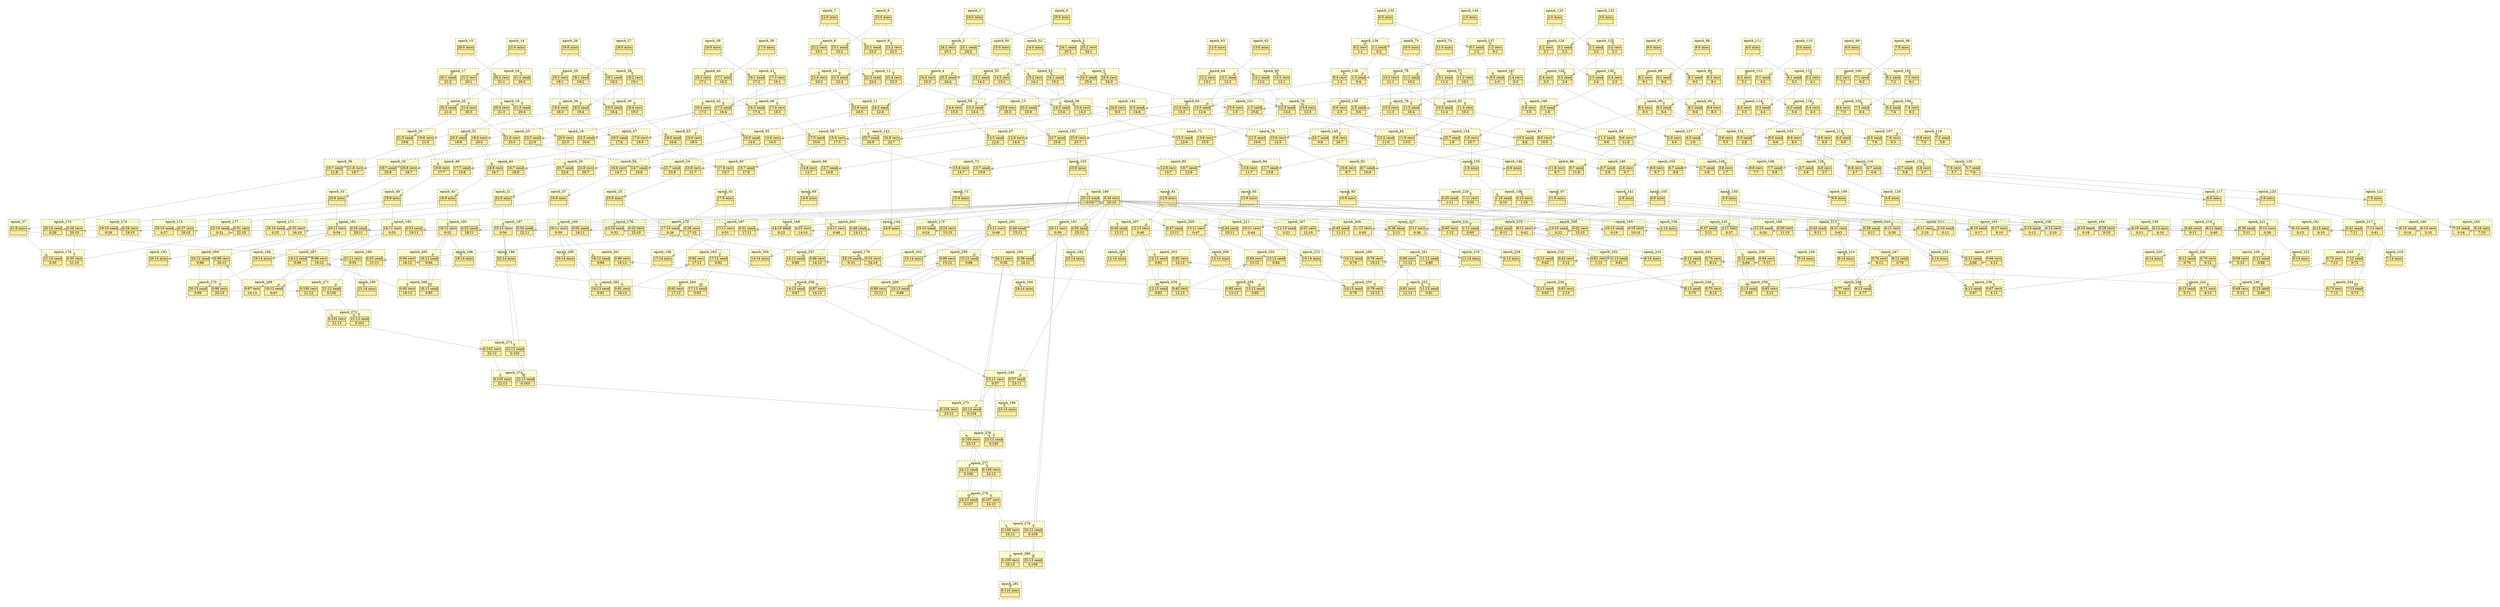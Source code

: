 digraph{node[shape=none margin=0 style=filled colorscheme=ylorrd9 fillcolor=2];compound=true;splines=line;subgraph clusterdummy0_0{style=invis;subgraph clusterdummy0_1{style=invis;subgraph clusterdummy0_2{style=invis;subgraph cluster0{style=dashed;colorscheme=ylorrd9;bgcolor=1;edge[arrowhead=empty];label=epoch_0;471[label=<<table border="0" cellborder="0" cellspacing="0"><tr><td>25:0 misc</td></tr><hr/><tr><td> </td></tr></table>>];}}}}subgraph clusterdummy1_0{style=invis;subgraph clusterdummy1_1{style=invis;subgraph clusterdummy1_2{style=invis;subgraph cluster1{style=dashed;colorscheme=ylorrd9;bgcolor=1;edge[arrowhead=empty];label=epoch_1;456[label=<<table border="0" cellborder="0" cellspacing="0"><tr><td>24:0 misc</td></tr><hr/><tr><td> </td></tr></table>>];}}}}subgraph clusterdummy2_0{style=invis;subgraph clusterdummy2_1{style=invis;subgraph clusterdummy2_2{style=invis;subgraph cluster2{style=dashed;colorscheme=ylorrd9;bgcolor=1;edge[arrowhead=empty];label=epoch_2;458[label=<<table border="0" cellborder="0" cellspacing="0"><tr><td>24:2 recv</td></tr><hr/><tr><td> 25:1 </td></tr></table>>];472[label=<<table border="0" cellborder="0" cellspacing="0"><tr><td>25:1 send</td></tr><hr/><tr><td> 24:2 </td></tr></table>>];}}}}subgraph clusterdummy3_0{style=invis;subgraph clusterdummy3_1{style=invis;subgraph clusterdummy3_2{style=invis;subgraph cluster3{style=dashed;colorscheme=ylorrd9;bgcolor=1;edge[arrowhead=empty];label=epoch_3;457[label=<<table border="0" cellborder="0" cellspacing="0"><tr><td>24:1 send</td></tr><hr/><tr><td> 25:2 </td></tr></table>>];473[label=<<table border="0" cellborder="0" cellspacing="0"><tr><td>25:2 recv</td></tr><hr/><tr><td> 24:1 </td></tr></table>>];}}}}subgraph clusterdummy4_0{style=invis;subgraph clusterdummy4_1{style=invis;subgraph clusterdummy4_2{style=invis;subgraph cluster4{style=dashed;colorscheme=ylorrd9;bgcolor=1;edge[arrowhead=empty];label=epoch_4;460[label=<<table border="0" cellborder="0" cellspacing="0"><tr><td>24:4 recv</td></tr><hr/><tr><td> 25:3 </td></tr></table>>];474[label=<<table border="0" cellborder="0" cellspacing="0"><tr><td>25:3 send</td></tr><hr/><tr><td> 24:4 </td></tr></table>>];}}}}subgraph clusterdummy5_0{style=invis;subgraph clusterdummy5_1{style=invis;subgraph clusterdummy5_2{style=invis;subgraph cluster5{style=dashed;colorscheme=ylorrd9;bgcolor=1;edge[arrowhead=empty];label=epoch_5;459[label=<<table border="0" cellborder="0" cellspacing="0"><tr><td>24:3 send</td></tr><hr/><tr><td> 25:4 </td></tr></table>>];475[label=<<table border="0" cellborder="0" cellspacing="0"><tr><td>25:4 recv</td></tr><hr/><tr><td> 24:3 </td></tr></table>>];}}}}subgraph clusterdummy6_0{style=invis;subgraph clusterdummy6_1{style=invis;subgraph clusterdummy6_2{style=invis;subgraph cluster6{style=dashed;colorscheme=ylorrd9;bgcolor=1;edge[arrowhead=empty];label=epoch_6;441[label=<<table border="0" cellborder="0" cellspacing="0"><tr><td>23:0 misc</td></tr><hr/><tr><td> </td></tr></table>>];}}}}subgraph clusterdummy7_0{style=invis;subgraph clusterdummy7_1{style=invis;subgraph clusterdummy7_2{style=invis;subgraph cluster7{style=dashed;colorscheme=ylorrd9;bgcolor=1;edge[arrowhead=empty];label=epoch_7;426[label=<<table border="0" cellborder="0" cellspacing="0"><tr><td>22:0 misc</td></tr><hr/><tr><td> </td></tr></table>>];}}}}subgraph clusterdummy8_0{style=invis;subgraph clusterdummy8_1{style=invis;subgraph clusterdummy8_2{style=invis;subgraph cluster8{style=dashed;colorscheme=ylorrd9;bgcolor=1;edge[arrowhead=empty];label=epoch_8;428[label=<<table border="0" cellborder="0" cellspacing="0"><tr><td>22:2 recv</td></tr><hr/><tr><td> 23:1 </td></tr></table>>];442[label=<<table border="0" cellborder="0" cellspacing="0"><tr><td>23:1 send</td></tr><hr/><tr><td> 22:2 </td></tr></table>>];}}}}subgraph clusterdummy9_0{style=invis;subgraph clusterdummy9_1{style=invis;subgraph clusterdummy9_2{style=invis;subgraph cluster9{style=dashed;colorscheme=ylorrd9;bgcolor=1;edge[arrowhead=empty];label=epoch_9;427[label=<<table border="0" cellborder="0" cellspacing="0"><tr><td>22:1 send</td></tr><hr/><tr><td> 23:2 </td></tr></table>>];443[label=<<table border="0" cellborder="0" cellspacing="0"><tr><td>23:2 recv</td></tr><hr/><tr><td> 22:1 </td></tr></table>>];}}}}subgraph clusterdummy10_0{style=invis;subgraph clusterdummy10_1{style=invis;subgraph clusterdummy10_2{style=invis;subgraph cluster10{style=dashed;colorscheme=ylorrd9;bgcolor=1;edge[arrowhead=empty];label=epoch_10;430[label=<<table border="0" cellborder="0" cellspacing="0"><tr><td>22:4 recv</td></tr><hr/><tr><td> 23:3 </td></tr></table>>];444[label=<<table border="0" cellborder="0" cellspacing="0"><tr><td>23:3 send</td></tr><hr/><tr><td> 22:4 </td></tr></table>>];}}}}subgraph clusterdummy11_0{style=invis;subgraph clusterdummy11_1{style=invis;subgraph clusterdummy11_2{style=invis;subgraph cluster11{style=dashed;colorscheme=ylorrd9;bgcolor=1;edge[arrowhead=empty];label=epoch_11;432[label=<<table border="0" cellborder="0" cellspacing="0"><tr><td>22:6 recv</td></tr><hr/><tr><td> 24:5 </td></tr></table>>];461[label=<<table border="0" cellborder="0" cellspacing="0"><tr><td>24:5 send</td></tr><hr/><tr><td> 22:6 </td></tr></table>>];}}}}subgraph clusterdummy12_0{style=invis;subgraph clusterdummy12_1{style=invis;subgraph clusterdummy12_2{style=invis;subgraph cluster12{style=dashed;colorscheme=ylorrd9;bgcolor=1;edge[arrowhead=empty];label=epoch_12;429[label=<<table border="0" cellborder="0" cellspacing="0"><tr><td>22:3 send</td></tr><hr/><tr><td> 23:4 </td></tr></table>>];445[label=<<table border="0" cellborder="0" cellspacing="0"><tr><td>23:4 recv</td></tr><hr/><tr><td> 22:3 </td></tr></table>>];}}}}subgraph clusterdummy13_0{style=invis;subgraph clusterdummy13_1{style=invis;subgraph clusterdummy13_2{style=invis;subgraph cluster13{style=dashed;colorscheme=ylorrd9;bgcolor=1;edge[arrowhead=empty];label=epoch_13;447[label=<<table border="0" cellborder="0" cellspacing="0"><tr><td>23:6 recv</td></tr><hr/><tr><td> 25:5 </td></tr></table>>];476[label=<<table border="0" cellborder="0" cellspacing="0"><tr><td>25:5 send</td></tr><hr/><tr><td> 23:6 </td></tr></table>>];}}}}subgraph clusterdummy14_0{style=invis;subgraph clusterdummy14_1{style=invis;subgraph clusterdummy14_2{style=invis;subgraph cluster14{style=dashed;colorscheme=ylorrd9;bgcolor=1;edge[arrowhead=empty];label=epoch_14;411[label=<<table border="0" cellborder="0" cellspacing="0"><tr><td>21:0 misc</td></tr><hr/><tr><td> </td></tr></table>>];}}}}subgraph clusterdummy15_0{style=invis;subgraph clusterdummy15_1{style=invis;subgraph clusterdummy15_2{style=invis;subgraph cluster15{style=dashed;colorscheme=ylorrd9;bgcolor=1;edge[arrowhead=empty];label=epoch_15;396[label=<<table border="0" cellborder="0" cellspacing="0"><tr><td>20:0 misc</td></tr><hr/><tr><td> </td></tr></table>>];}}}}subgraph clusterdummy16_0{style=invis;subgraph clusterdummy16_1{style=invis;subgraph clusterdummy16_2{style=invis;subgraph cluster16{style=dashed;colorscheme=ylorrd9;bgcolor=1;edge[arrowhead=empty];label=epoch_16;398[label=<<table border="0" cellborder="0" cellspacing="0"><tr><td>20:2 recv</td></tr><hr/><tr><td> 21:1 </td></tr></table>>];412[label=<<table border="0" cellborder="0" cellspacing="0"><tr><td>21:1 send</td></tr><hr/><tr><td> 20:2 </td></tr></table>>];}}}}subgraph clusterdummy17_0{style=invis;subgraph clusterdummy17_1{style=invis;subgraph clusterdummy17_2{style=invis;subgraph cluster17{style=dashed;colorscheme=ylorrd9;bgcolor=1;edge[arrowhead=empty];label=epoch_17;397[label=<<table border="0" cellborder="0" cellspacing="0"><tr><td>20:1 send</td></tr><hr/><tr><td> 21:2 </td></tr></table>>];413[label=<<table border="0" cellborder="0" cellspacing="0"><tr><td>21:2 recv</td></tr><hr/><tr><td> 20:1 </td></tr></table>>];}}}}subgraph clusterdummy18_0{style=invis;subgraph clusterdummy18_1{style=invis;subgraph clusterdummy18_2{style=invis;subgraph cluster18{style=dashed;colorscheme=ylorrd9;bgcolor=1;edge[arrowhead=empty];label=epoch_18;400[label=<<table border="0" cellborder="0" cellspacing="0"><tr><td>20:4 recv</td></tr><hr/><tr><td> 21:3 </td></tr></table>>];414[label=<<table border="0" cellborder="0" cellspacing="0"><tr><td>21:3 send</td></tr><hr/><tr><td> 20:4 </td></tr></table>>];}}}}subgraph clusterdummy19_0{style=invis;subgraph clusterdummy19_1{style=invis;subgraph clusterdummy19_2{style=invis;subgraph cluster19{style=dashed;colorscheme=ylorrd9;bgcolor=1;edge[arrowhead=empty];label=epoch_19;402[label=<<table border="0" cellborder="0" cellspacing="0"><tr><td>20:6 recv</td></tr><hr/><tr><td> 22:5 </td></tr></table>>];431[label=<<table border="0" cellborder="0" cellspacing="0"><tr><td>22:5 send</td></tr><hr/><tr><td> 20:6 </td></tr></table>>];}}}}subgraph clusterdummy20_0{style=invis;subgraph clusterdummy20_1{style=invis;subgraph clusterdummy20_2{style=invis;subgraph cluster20{style=dashed;colorscheme=ylorrd9;bgcolor=1;edge[arrowhead=empty];label=epoch_20;403[label=<<table border="0" cellborder="0" cellspacing="0"><tr><td>20:7 send</td></tr><hr/><tr><td> 22:8 </td></tr></table>>];434[label=<<table border="0" cellborder="0" cellspacing="0"><tr><td>22:8 recv</td></tr><hr/><tr><td> 20:7 </td></tr></table>>];}}}}subgraph clusterdummy21_0{style=invis;subgraph clusterdummy21_1{style=invis;subgraph clusterdummy21_2{style=invis;subgraph cluster21{style=dashed;colorscheme=ylorrd9;bgcolor=1;edge[arrowhead=empty];label=epoch_21;435[label=<<table border="0" cellborder="0" cellspacing="0"><tr><td>22:9 misc</td></tr><hr/><tr><td> </td></tr></table>>];}}}}subgraph clusterdummy22_0{style=invis;subgraph clusterdummy22_1{style=invis;subgraph clusterdummy22_2{style=invis;subgraph cluster22{style=dashed;colorscheme=ylorrd9;bgcolor=1;edge[arrowhead=empty];label=epoch_22;399[label=<<table border="0" cellborder="0" cellspacing="0"><tr><td>20:3 send</td></tr><hr/><tr><td> 21:4 </td></tr></table>>];415[label=<<table border="0" cellborder="0" cellspacing="0"><tr><td>21:4 recv</td></tr><hr/><tr><td> 20:3 </td></tr></table>>];}}}}subgraph clusterdummy23_0{style=invis;subgraph clusterdummy23_1{style=invis;subgraph clusterdummy23_2{style=invis;subgraph cluster23{style=dashed;colorscheme=ylorrd9;bgcolor=1;edge[arrowhead=empty];label=epoch_23;417[label=<<table border="0" cellborder="0" cellspacing="0"><tr><td>21:6 recv</td></tr><hr/><tr><td> 23:5 </td></tr></table>>];446[label=<<table border="0" cellborder="0" cellspacing="0"><tr><td>23:5 send</td></tr><hr/><tr><td> 21:6 </td></tr></table>>];}}}}subgraph clusterdummy24_0{style=invis;subgraph clusterdummy24_1{style=invis;subgraph clusterdummy24_2{style=invis;subgraph cluster24{style=dashed;colorscheme=ylorrd9;bgcolor=1;edge[arrowhead=empty];label=epoch_24;418[label=<<table border="0" cellborder="0" cellspacing="0"><tr><td>21:7 send</td></tr><hr/><tr><td> 23:8 </td></tr></table>>];449[label=<<table border="0" cellborder="0" cellspacing="0"><tr><td>23:8 recv</td></tr><hr/><tr><td> 21:7 </td></tr></table>>];}}}}subgraph clusterdummy25_0{style=invis;subgraph clusterdummy25_1{style=invis;subgraph clusterdummy25_2{style=invis;subgraph cluster25{style=dashed;colorscheme=ylorrd9;bgcolor=1;edge[arrowhead=empty];label=epoch_25;450[label=<<table border="0" cellborder="0" cellspacing="0"><tr><td>23:9 misc</td></tr><hr/><tr><td> </td></tr></table>>];}}}}subgraph clusterdummy26_0{style=invis;subgraph clusterdummy26_1{style=invis;subgraph clusterdummy26_2{style=invis;subgraph cluster26{style=dashed;colorscheme=ylorrd9;bgcolor=1;edge[arrowhead=empty];label=epoch_26;381[label=<<table border="0" cellborder="0" cellspacing="0"><tr><td>19:0 misc</td></tr><hr/><tr><td> </td></tr></table>>];}}}}subgraph clusterdummy27_0{style=invis;subgraph clusterdummy27_1{style=invis;subgraph clusterdummy27_2{style=invis;subgraph cluster27{style=dashed;colorscheme=ylorrd9;bgcolor=1;edge[arrowhead=empty];label=epoch_27;366[label=<<table border="0" cellborder="0" cellspacing="0"><tr><td>18:0 misc</td></tr><hr/><tr><td> </td></tr></table>>];}}}}subgraph clusterdummy28_0{style=invis;subgraph clusterdummy28_1{style=invis;subgraph clusterdummy28_2{style=invis;subgraph cluster28{style=dashed;colorscheme=ylorrd9;bgcolor=1;edge[arrowhead=empty];label=epoch_28;368[label=<<table border="0" cellborder="0" cellspacing="0"><tr><td>18:2 recv</td></tr><hr/><tr><td> 19:1 </td></tr></table>>];382[label=<<table border="0" cellborder="0" cellspacing="0"><tr><td>19:1 send</td></tr><hr/><tr><td> 18:2 </td></tr></table>>];}}}}subgraph clusterdummy29_0{style=invis;subgraph clusterdummy29_1{style=invis;subgraph clusterdummy29_2{style=invis;subgraph cluster29{style=dashed;colorscheme=ylorrd9;bgcolor=1;edge[arrowhead=empty];label=epoch_29;367[label=<<table border="0" cellborder="0" cellspacing="0"><tr><td>18:1 send</td></tr><hr/><tr><td> 19:2 </td></tr></table>>];383[label=<<table border="0" cellborder="0" cellspacing="0"><tr><td>19:2 recv</td></tr><hr/><tr><td> 18:1 </td></tr></table>>];}}}}subgraph clusterdummy30_0{style=invis;subgraph clusterdummy30_1{style=invis;subgraph clusterdummy30_2{style=invis;subgraph cluster30{style=dashed;colorscheme=ylorrd9;bgcolor=1;edge[arrowhead=empty];label=epoch_30;370[label=<<table border="0" cellborder="0" cellspacing="0"><tr><td>18:4 recv</td></tr><hr/><tr><td> 19:3 </td></tr></table>>];384[label=<<table border="0" cellborder="0" cellspacing="0"><tr><td>19:3 send</td></tr><hr/><tr><td> 18:4 </td></tr></table>>];}}}}subgraph clusterdummy31_0{style=invis;subgraph clusterdummy31_1{style=invis;subgraph clusterdummy31_2{style=invis;subgraph cluster31{style=dashed;colorscheme=ylorrd9;bgcolor=1;edge[arrowhead=empty];label=epoch_31;372[label=<<table border="0" cellborder="0" cellspacing="0"><tr><td>18:6 recv</td></tr><hr/><tr><td> 20:5 </td></tr></table>>];401[label=<<table border="0" cellborder="0" cellspacing="0"><tr><td>20:5 send</td></tr><hr/><tr><td> 18:6 </td></tr></table>>];}}}}subgraph clusterdummy32_0{style=invis;subgraph clusterdummy32_1{style=invis;subgraph clusterdummy32_2{style=invis;subgraph cluster32{style=dashed;colorscheme=ylorrd9;bgcolor=1;edge[arrowhead=empty];label=epoch_32;373[label=<<table border="0" cellborder="0" cellspacing="0"><tr><td>18:7 send</td></tr><hr/><tr><td> 20:8 </td></tr></table>>];404[label=<<table border="0" cellborder="0" cellspacing="0"><tr><td>20:8 recv</td></tr><hr/><tr><td> 18:7 </td></tr></table>>];}}}}subgraph clusterdummy33_0{style=invis;subgraph clusterdummy33_1{style=invis;subgraph clusterdummy33_2{style=invis;subgraph cluster33{style=dashed;colorscheme=ylorrd9;bgcolor=1;edge[arrowhead=empty];label=epoch_33;405[label=<<table border="0" cellborder="0" cellspacing="0"><tr><td>20:9 misc</td></tr><hr/><tr><td> </td></tr></table>>];}}}}subgraph clusterdummy34_0{style=invis;subgraph clusterdummy34_1{style=invis;subgraph clusterdummy34_2{style=invis;subgraph cluster34{style=dashed;colorscheme=ylorrd9;bgcolor=1;edge[arrowhead=empty];label=epoch_34;369[label=<<table border="0" cellborder="0" cellspacing="0"><tr><td>18:3 send</td></tr><hr/><tr><td> 19:4 </td></tr></table>>];385[label=<<table border="0" cellborder="0" cellspacing="0"><tr><td>19:4 recv</td></tr><hr/><tr><td> 18:3 </td></tr></table>>];}}}}subgraph clusterdummy35_0{style=invis;subgraph clusterdummy35_1{style=invis;subgraph clusterdummy35_2{style=invis;subgraph cluster35{style=dashed;colorscheme=ylorrd9;bgcolor=1;edge[arrowhead=empty];label=epoch_35;387[label=<<table border="0" cellborder="0" cellspacing="0"><tr><td>19:6 recv</td></tr><hr/><tr><td> 21:5 </td></tr></table>>];416[label=<<table border="0" cellborder="0" cellspacing="0"><tr><td>21:5 send</td></tr><hr/><tr><td> 19:6 </td></tr></table>>];}}}}subgraph clusterdummy36_0{style=invis;subgraph clusterdummy36_1{style=invis;subgraph clusterdummy36_2{style=invis;subgraph cluster36{style=dashed;colorscheme=ylorrd9;bgcolor=1;edge[arrowhead=empty];label=epoch_36;388[label=<<table border="0" cellborder="0" cellspacing="0"><tr><td>19:7 send</td></tr><hr/><tr><td> 21:8 </td></tr></table>>];419[label=<<table border="0" cellborder="0" cellspacing="0"><tr><td>21:8 recv</td></tr><hr/><tr><td> 19:7 </td></tr></table>>];}}}}subgraph clusterdummy37_0{style=invis;subgraph clusterdummy37_1{style=invis;subgraph clusterdummy37_2{style=invis;subgraph cluster37{style=dashed;colorscheme=ylorrd9;bgcolor=1;edge[arrowhead=empty];label=epoch_37;420[label=<<table border="0" cellborder="0" cellspacing="0"><tr><td>21:9 misc</td></tr><hr/><tr><td> </td></tr></table>>];}}}}subgraph clusterdummy38_0{style=invis;subgraph clusterdummy38_1{style=invis;subgraph clusterdummy38_2{style=invis;subgraph cluster38{style=dashed;colorscheme=ylorrd9;bgcolor=1;edge[arrowhead=empty];label=epoch_38;351[label=<<table border="0" cellborder="0" cellspacing="0"><tr><td>17:0 misc</td></tr><hr/><tr><td> </td></tr></table>>];}}}}subgraph clusterdummy39_0{style=invis;subgraph clusterdummy39_1{style=invis;subgraph clusterdummy39_2{style=invis;subgraph cluster39{style=dashed;colorscheme=ylorrd9;bgcolor=1;edge[arrowhead=empty];label=epoch_39;336[label=<<table border="0" cellborder="0" cellspacing="0"><tr><td>16:0 misc</td></tr><hr/><tr><td> </td></tr></table>>];}}}}subgraph clusterdummy40_0{style=invis;subgraph clusterdummy40_1{style=invis;subgraph clusterdummy40_2{style=invis;subgraph cluster40{style=dashed;colorscheme=ylorrd9;bgcolor=1;edge[arrowhead=empty];label=epoch_40;338[label=<<table border="0" cellborder="0" cellspacing="0"><tr><td>16:2 recv</td></tr><hr/><tr><td> 17:1 </td></tr></table>>];352[label=<<table border="0" cellborder="0" cellspacing="0"><tr><td>17:1 send</td></tr><hr/><tr><td> 16:2 </td></tr></table>>];}}}}subgraph clusterdummy41_0{style=invis;subgraph clusterdummy41_1{style=invis;subgraph clusterdummy41_2{style=invis;subgraph cluster41{style=dashed;colorscheme=ylorrd9;bgcolor=1;edge[arrowhead=empty];label=epoch_41;337[label=<<table border="0" cellborder="0" cellspacing="0"><tr><td>16:1 send</td></tr><hr/><tr><td> 17:2 </td></tr></table>>];353[label=<<table border="0" cellborder="0" cellspacing="0"><tr><td>17:2 recv</td></tr><hr/><tr><td> 16:1 </td></tr></table>>];}}}}subgraph clusterdummy42_0{style=invis;subgraph clusterdummy42_1{style=invis;subgraph clusterdummy42_2{style=invis;subgraph cluster42{style=dashed;colorscheme=ylorrd9;bgcolor=1;edge[arrowhead=empty];label=epoch_42;340[label=<<table border="0" cellborder="0" cellspacing="0"><tr><td>16:4 recv</td></tr><hr/><tr><td> 17:3 </td></tr></table>>];354[label=<<table border="0" cellborder="0" cellspacing="0"><tr><td>17:3 send</td></tr><hr/><tr><td> 16:4 </td></tr></table>>];}}}}subgraph clusterdummy43_0{style=invis;subgraph clusterdummy43_1{style=invis;subgraph clusterdummy43_2{style=invis;subgraph cluster43{style=dashed;colorscheme=ylorrd9;bgcolor=1;edge[arrowhead=empty];label=epoch_43;342[label=<<table border="0" cellborder="0" cellspacing="0"><tr><td>16:6 recv</td></tr><hr/><tr><td> 18:5 </td></tr></table>>];371[label=<<table border="0" cellborder="0" cellspacing="0"><tr><td>18:5 send</td></tr><hr/><tr><td> 16:6 </td></tr></table>>];}}}}subgraph clusterdummy44_0{style=invis;subgraph clusterdummy44_1{style=invis;subgraph clusterdummy44_2{style=invis;subgraph cluster44{style=dashed;colorscheme=ylorrd9;bgcolor=1;edge[arrowhead=empty];label=epoch_44;343[label=<<table border="0" cellborder="0" cellspacing="0"><tr><td>16:7 send</td></tr><hr/><tr><td> 18:8 </td></tr></table>>];374[label=<<table border="0" cellborder="0" cellspacing="0"><tr><td>18:8 recv</td></tr><hr/><tr><td> 16:7 </td></tr></table>>];}}}}subgraph clusterdummy45_0{style=invis;subgraph clusterdummy45_1{style=invis;subgraph clusterdummy45_2{style=invis;subgraph cluster45{style=dashed;colorscheme=ylorrd9;bgcolor=1;edge[arrowhead=empty];label=epoch_45;375[label=<<table border="0" cellborder="0" cellspacing="0"><tr><td>18:9 misc</td></tr><hr/><tr><td> </td></tr></table>>];}}}}subgraph clusterdummy46_0{style=invis;subgraph clusterdummy46_1{style=invis;subgraph clusterdummy46_2{style=invis;subgraph cluster46{style=dashed;colorscheme=ylorrd9;bgcolor=1;edge[arrowhead=empty];label=epoch_46;339[label=<<table border="0" cellborder="0" cellspacing="0"><tr><td>16:3 send</td></tr><hr/><tr><td> 17:4 </td></tr></table>>];355[label=<<table border="0" cellborder="0" cellspacing="0"><tr><td>17:4 recv</td></tr><hr/><tr><td> 16:3 </td></tr></table>>];}}}}subgraph clusterdummy47_0{style=invis;subgraph clusterdummy47_1{style=invis;subgraph clusterdummy47_2{style=invis;subgraph cluster47{style=dashed;colorscheme=ylorrd9;bgcolor=1;edge[arrowhead=empty];label=epoch_47;357[label=<<table border="0" cellborder="0" cellspacing="0"><tr><td>17:6 recv</td></tr><hr/><tr><td> 19:5 </td></tr></table>>];386[label=<<table border="0" cellborder="0" cellspacing="0"><tr><td>19:5 send</td></tr><hr/><tr><td> 17:6 </td></tr></table>>];}}}}subgraph clusterdummy48_0{style=invis;subgraph clusterdummy48_1{style=invis;subgraph clusterdummy48_2{style=invis;subgraph cluster48{style=dashed;colorscheme=ylorrd9;bgcolor=1;edge[arrowhead=empty];label=epoch_48;358[label=<<table border="0" cellborder="0" cellspacing="0"><tr><td>17:7 send</td></tr><hr/><tr><td> 19:8 </td></tr></table>>];389[label=<<table border="0" cellborder="0" cellspacing="0"><tr><td>19:8 recv</td></tr><hr/><tr><td> 17:7 </td></tr></table>>];}}}}subgraph clusterdummy49_0{style=invis;subgraph clusterdummy49_1{style=invis;subgraph clusterdummy49_2{style=invis;subgraph cluster49{style=dashed;colorscheme=ylorrd9;bgcolor=1;edge[arrowhead=empty];label=epoch_49;390[label=<<table border="0" cellborder="0" cellspacing="0"><tr><td>19:9 misc</td></tr><hr/><tr><td> </td></tr></table>>];}}}}subgraph clusterdummy50_0{style=invis;subgraph clusterdummy50_1{style=invis;subgraph clusterdummy50_2{style=invis;subgraph cluster50{style=dashed;colorscheme=ylorrd9;bgcolor=1;edge[arrowhead=empty];label=epoch_50;321[label=<<table border="0" cellborder="0" cellspacing="0"><tr><td>15:0 misc</td></tr><hr/><tr><td> </td></tr></table>>];}}}}subgraph clusterdummy51_0{style=invis;subgraph clusterdummy51_1{style=invis;subgraph clusterdummy51_2{style=invis;subgraph cluster51{style=dashed;colorscheme=ylorrd9;bgcolor=1;edge[arrowhead=empty];label=epoch_51;306[label=<<table border="0" cellborder="0" cellspacing="0"><tr><td>14:0 misc</td></tr><hr/><tr><td> </td></tr></table>>];}}}}subgraph clusterdummy52_0{style=invis;subgraph clusterdummy52_1{style=invis;subgraph clusterdummy52_2{style=invis;subgraph cluster52{style=dashed;colorscheme=ylorrd9;bgcolor=1;edge[arrowhead=empty];label=epoch_52;308[label=<<table border="0" cellborder="0" cellspacing="0"><tr><td>14:2 recv</td></tr><hr/><tr><td> 15:1 </td></tr></table>>];322[label=<<table border="0" cellborder="0" cellspacing="0"><tr><td>15:1 send</td></tr><hr/><tr><td> 14:2 </td></tr></table>>];}}}}subgraph clusterdummy53_0{style=invis;subgraph clusterdummy53_1{style=invis;subgraph clusterdummy53_2{style=invis;subgraph cluster53{style=dashed;colorscheme=ylorrd9;bgcolor=1;edge[arrowhead=empty];label=epoch_53;307[label=<<table border="0" cellborder="0" cellspacing="0"><tr><td>14:1 send</td></tr><hr/><tr><td> 15:2 </td></tr></table>>];323[label=<<table border="0" cellborder="0" cellspacing="0"><tr><td>15:2 recv</td></tr><hr/><tr><td> 14:1 </td></tr></table>>];}}}}subgraph clusterdummy54_0{style=invis;subgraph clusterdummy54_1{style=invis;subgraph clusterdummy54_2{style=invis;subgraph cluster54{style=dashed;colorscheme=ylorrd9;bgcolor=1;edge[arrowhead=empty];label=epoch_54;310[label=<<table border="0" cellborder="0" cellspacing="0"><tr><td>14:4 recv</td></tr><hr/><tr><td> 15:3 </td></tr></table>>];324[label=<<table border="0" cellborder="0" cellspacing="0"><tr><td>15:3 send</td></tr><hr/><tr><td> 14:4 </td></tr></table>>];}}}}subgraph clusterdummy55_0{style=invis;subgraph clusterdummy55_1{style=invis;subgraph clusterdummy55_2{style=invis;subgraph cluster55{style=dashed;colorscheme=ylorrd9;bgcolor=1;edge[arrowhead=empty];label=epoch_55;312[label=<<table border="0" cellborder="0" cellspacing="0"><tr><td>14:6 recv</td></tr><hr/><tr><td> 16:5 </td></tr></table>>];341[label=<<table border="0" cellborder="0" cellspacing="0"><tr><td>16:5 send</td></tr><hr/><tr><td> 14:6 </td></tr></table>>];}}}}subgraph clusterdummy56_0{style=invis;subgraph clusterdummy56_1{style=invis;subgraph clusterdummy56_2{style=invis;subgraph cluster56{style=dashed;colorscheme=ylorrd9;bgcolor=1;edge[arrowhead=empty];label=epoch_56;313[label=<<table border="0" cellborder="0" cellspacing="0"><tr><td>14:7 send</td></tr><hr/><tr><td> 16:8 </td></tr></table>>];344[label=<<table border="0" cellborder="0" cellspacing="0"><tr><td>16:8 recv</td></tr><hr/><tr><td> 14:7 </td></tr></table>>];}}}}subgraph clusterdummy57_0{style=invis;subgraph clusterdummy57_1{style=invis;subgraph clusterdummy57_2{style=invis;subgraph cluster57{style=dashed;colorscheme=ylorrd9;bgcolor=1;edge[arrowhead=empty];label=epoch_57;345[label=<<table border="0" cellborder="0" cellspacing="0"><tr><td>16:9 misc</td></tr><hr/><tr><td> </td></tr></table>>];}}}}subgraph clusterdummy58_0{style=invis;subgraph clusterdummy58_1{style=invis;subgraph clusterdummy58_2{style=invis;subgraph cluster58{style=dashed;colorscheme=ylorrd9;bgcolor=1;edge[arrowhead=empty];label=epoch_58;309[label=<<table border="0" cellborder="0" cellspacing="0"><tr><td>14:3 send</td></tr><hr/><tr><td> 15:4 </td></tr></table>>];325[label=<<table border="0" cellborder="0" cellspacing="0"><tr><td>15:4 recv</td></tr><hr/><tr><td> 14:3 </td></tr></table>>];}}}}subgraph clusterdummy59_0{style=invis;subgraph clusterdummy59_1{style=invis;subgraph clusterdummy59_2{style=invis;subgraph cluster59{style=dashed;colorscheme=ylorrd9;bgcolor=1;edge[arrowhead=empty];label=epoch_59;327[label=<<table border="0" cellborder="0" cellspacing="0"><tr><td>15:6 recv</td></tr><hr/><tr><td> 17:5 </td></tr></table>>];356[label=<<table border="0" cellborder="0" cellspacing="0"><tr><td>17:5 send</td></tr><hr/><tr><td> 15:6 </td></tr></table>>];}}}}subgraph clusterdummy60_0{style=invis;subgraph clusterdummy60_1{style=invis;subgraph clusterdummy60_2{style=invis;subgraph cluster60{style=dashed;colorscheme=ylorrd9;bgcolor=1;edge[arrowhead=empty];label=epoch_60;328[label=<<table border="0" cellborder="0" cellspacing="0"><tr><td>15:7 send</td></tr><hr/><tr><td> 17:8 </td></tr></table>>];359[label=<<table border="0" cellborder="0" cellspacing="0"><tr><td>17:8 recv</td></tr><hr/><tr><td> 15:7 </td></tr></table>>];}}}}subgraph clusterdummy61_0{style=invis;subgraph clusterdummy61_1{style=invis;subgraph clusterdummy61_2{style=invis;subgraph cluster61{style=dashed;colorscheme=ylorrd9;bgcolor=1;edge[arrowhead=empty];label=epoch_61;360[label=<<table border="0" cellborder="0" cellspacing="0"><tr><td>17:9 misc</td></tr><hr/><tr><td> </td></tr></table>>];}}}}subgraph clusterdummy62_0{style=invis;subgraph clusterdummy62_1{style=invis;subgraph clusterdummy62_2{style=invis;subgraph cluster62{style=dashed;colorscheme=ylorrd9;bgcolor=1;edge[arrowhead=empty];label=epoch_62;291[label=<<table border="0" cellborder="0" cellspacing="0"><tr><td>13:0 misc</td></tr><hr/><tr><td> </td></tr></table>>];}}}}subgraph clusterdummy63_0{style=invis;subgraph clusterdummy63_1{style=invis;subgraph clusterdummy63_2{style=invis;subgraph cluster63{style=dashed;colorscheme=ylorrd9;bgcolor=1;edge[arrowhead=empty];label=epoch_63;276[label=<<table border="0" cellborder="0" cellspacing="0"><tr><td>12:0 misc</td></tr><hr/><tr><td> </td></tr></table>>];}}}}subgraph clusterdummy64_0{style=invis;subgraph clusterdummy64_1{style=invis;subgraph clusterdummy64_2{style=invis;subgraph cluster64{style=dashed;colorscheme=ylorrd9;bgcolor=1;edge[arrowhead=empty];label=epoch_64;278[label=<<table border="0" cellborder="0" cellspacing="0"><tr><td>12:2 recv</td></tr><hr/><tr><td> 13:1 </td></tr></table>>];292[label=<<table border="0" cellborder="0" cellspacing="0"><tr><td>13:1 send</td></tr><hr/><tr><td> 12:2 </td></tr></table>>];}}}}subgraph clusterdummy65_0{style=invis;subgraph clusterdummy65_1{style=invis;subgraph clusterdummy65_2{style=invis;subgraph cluster65{style=dashed;colorscheme=ylorrd9;bgcolor=1;edge[arrowhead=empty];label=epoch_65;277[label=<<table border="0" cellborder="0" cellspacing="0"><tr><td>12:1 send</td></tr><hr/><tr><td> 13:2 </td></tr></table>>];293[label=<<table border="0" cellborder="0" cellspacing="0"><tr><td>13:2 recv</td></tr><hr/><tr><td> 12:1 </td></tr></table>>];}}}}subgraph clusterdummy66_0{style=invis;subgraph clusterdummy66_1{style=invis;subgraph clusterdummy66_2{style=invis;subgraph cluster66{style=dashed;colorscheme=ylorrd9;bgcolor=1;edge[arrowhead=empty];label=epoch_66;280[label=<<table border="0" cellborder="0" cellspacing="0"><tr><td>12:4 recv</td></tr><hr/><tr><td> 13:3 </td></tr></table>>];294[label=<<table border="0" cellborder="0" cellspacing="0"><tr><td>13:3 send</td></tr><hr/><tr><td> 12:4 </td></tr></table>>];}}}}subgraph clusterdummy67_0{style=invis;subgraph clusterdummy67_1{style=invis;subgraph clusterdummy67_2{style=invis;subgraph cluster67{style=dashed;colorscheme=ylorrd9;bgcolor=1;edge[arrowhead=empty];label=epoch_67;282[label=<<table border="0" cellborder="0" cellspacing="0"><tr><td>12:6 recv</td></tr><hr/><tr><td> 14:5 </td></tr></table>>];311[label=<<table border="0" cellborder="0" cellspacing="0"><tr><td>14:5 send</td></tr><hr/><tr><td> 12:6 </td></tr></table>>];}}}}subgraph clusterdummy68_0{style=invis;subgraph clusterdummy68_1{style=invis;subgraph clusterdummy68_2{style=invis;subgraph cluster68{style=dashed;colorscheme=ylorrd9;bgcolor=1;edge[arrowhead=empty];label=epoch_68;283[label=<<table border="0" cellborder="0" cellspacing="0"><tr><td>12:7 send</td></tr><hr/><tr><td> 14:8 </td></tr></table>>];314[label=<<table border="0" cellborder="0" cellspacing="0"><tr><td>14:8 recv</td></tr><hr/><tr><td> 12:7 </td></tr></table>>];}}}}subgraph clusterdummy69_0{style=invis;subgraph clusterdummy69_1{style=invis;subgraph clusterdummy69_2{style=invis;subgraph cluster69{style=dashed;colorscheme=ylorrd9;bgcolor=1;edge[arrowhead=empty];label=epoch_69;315[label=<<table border="0" cellborder="0" cellspacing="0"><tr><td>14:9 misc</td></tr><hr/><tr><td> </td></tr></table>>];}}}}subgraph clusterdummy70_0{style=invis;subgraph clusterdummy70_1{style=invis;subgraph clusterdummy70_2{style=invis;subgraph cluster70{style=dashed;colorscheme=ylorrd9;bgcolor=1;edge[arrowhead=empty];label=epoch_70;279[label=<<table border="0" cellborder="0" cellspacing="0"><tr><td>12:3 send</td></tr><hr/><tr><td> 13:4 </td></tr></table>>];295[label=<<table border="0" cellborder="0" cellspacing="0"><tr><td>13:4 recv</td></tr><hr/><tr><td> 12:3 </td></tr></table>>];}}}}subgraph clusterdummy71_0{style=invis;subgraph clusterdummy71_1{style=invis;subgraph clusterdummy71_2{style=invis;subgraph cluster71{style=dashed;colorscheme=ylorrd9;bgcolor=1;edge[arrowhead=empty];label=epoch_71;297[label=<<table border="0" cellborder="0" cellspacing="0"><tr><td>13:6 recv</td></tr><hr/><tr><td> 15:5 </td></tr></table>>];326[label=<<table border="0" cellborder="0" cellspacing="0"><tr><td>15:5 send</td></tr><hr/><tr><td> 13:6 </td></tr></table>>];}}}}subgraph clusterdummy72_0{style=invis;subgraph clusterdummy72_1{style=invis;subgraph clusterdummy72_2{style=invis;subgraph cluster72{style=dashed;colorscheme=ylorrd9;bgcolor=1;edge[arrowhead=empty];label=epoch_72;298[label=<<table border="0" cellborder="0" cellspacing="0"><tr><td>13:7 send</td></tr><hr/><tr><td> 15:8 </td></tr></table>>];329[label=<<table border="0" cellborder="0" cellspacing="0"><tr><td>15:8 recv</td></tr><hr/><tr><td> 13:7 </td></tr></table>>];}}}}subgraph clusterdummy73_0{style=invis;subgraph clusterdummy73_1{style=invis;subgraph clusterdummy73_2{style=invis;subgraph cluster73{style=dashed;colorscheme=ylorrd9;bgcolor=1;edge[arrowhead=empty];label=epoch_73;330[label=<<table border="0" cellborder="0" cellspacing="0"><tr><td>15:9 misc</td></tr><hr/><tr><td> </td></tr></table>>];}}}}subgraph clusterdummy74_0{style=invis;subgraph clusterdummy74_1{style=invis;subgraph clusterdummy74_2{style=invis;subgraph cluster74{style=dashed;colorscheme=ylorrd9;bgcolor=1;edge[arrowhead=empty];label=epoch_74;261[label=<<table border="0" cellborder="0" cellspacing="0"><tr><td>11:0 misc</td></tr><hr/><tr><td> </td></tr></table>>];}}}}subgraph clusterdummy75_0{style=invis;subgraph clusterdummy75_1{style=invis;subgraph clusterdummy75_2{style=invis;subgraph cluster75{style=dashed;colorscheme=ylorrd9;bgcolor=1;edge[arrowhead=empty];label=epoch_75;246[label=<<table border="0" cellborder="0" cellspacing="0"><tr><td>10:0 misc</td></tr><hr/><tr><td> </td></tr></table>>];}}}}subgraph clusterdummy76_0{style=invis;subgraph clusterdummy76_1{style=invis;subgraph clusterdummy76_2{style=invis;subgraph cluster76{style=dashed;colorscheme=ylorrd9;bgcolor=1;edge[arrowhead=empty];label=epoch_76;248[label=<<table border="0" cellborder="0" cellspacing="0"><tr><td>10:2 recv</td></tr><hr/><tr><td> 11:1 </td></tr></table>>];262[label=<<table border="0" cellborder="0" cellspacing="0"><tr><td>11:1 send</td></tr><hr/><tr><td> 10:2 </td></tr></table>>];}}}}subgraph clusterdummy77_0{style=invis;subgraph clusterdummy77_1{style=invis;subgraph clusterdummy77_2{style=invis;subgraph cluster77{style=dashed;colorscheme=ylorrd9;bgcolor=1;edge[arrowhead=empty];label=epoch_77;247[label=<<table border="0" cellborder="0" cellspacing="0"><tr><td>10:1 send</td></tr><hr/><tr><td> 11:2 </td></tr></table>>];263[label=<<table border="0" cellborder="0" cellspacing="0"><tr><td>11:2 recv</td></tr><hr/><tr><td> 10:1 </td></tr></table>>];}}}}subgraph clusterdummy78_0{style=invis;subgraph clusterdummy78_1{style=invis;subgraph clusterdummy78_2{style=invis;subgraph cluster78{style=dashed;colorscheme=ylorrd9;bgcolor=1;edge[arrowhead=empty];label=epoch_78;250[label=<<table border="0" cellborder="0" cellspacing="0"><tr><td>10:4 recv</td></tr><hr/><tr><td> 11:3 </td></tr></table>>];264[label=<<table border="0" cellborder="0" cellspacing="0"><tr><td>11:3 send</td></tr><hr/><tr><td> 10:4 </td></tr></table>>];}}}}subgraph clusterdummy79_0{style=invis;subgraph clusterdummy79_1{style=invis;subgraph clusterdummy79_2{style=invis;subgraph cluster79{style=dashed;colorscheme=ylorrd9;bgcolor=1;edge[arrowhead=empty];label=epoch_79;252[label=<<table border="0" cellborder="0" cellspacing="0"><tr><td>10:6 recv</td></tr><hr/><tr><td> 12:5 </td></tr></table>>];281[label=<<table border="0" cellborder="0" cellspacing="0"><tr><td>12:5 send</td></tr><hr/><tr><td> 10:6 </td></tr></table>>];}}}}subgraph clusterdummy80_0{style=invis;subgraph clusterdummy80_1{style=invis;subgraph clusterdummy80_2{style=invis;subgraph cluster80{style=dashed;colorscheme=ylorrd9;bgcolor=1;edge[arrowhead=empty];label=epoch_80;253[label=<<table border="0" cellborder="0" cellspacing="0"><tr><td>10:7 send</td></tr><hr/><tr><td> 12:8 </td></tr></table>>];284[label=<<table border="0" cellborder="0" cellspacing="0"><tr><td>12:8 recv</td></tr><hr/><tr><td> 10:7 </td></tr></table>>];}}}}subgraph clusterdummy81_0{style=invis;subgraph clusterdummy81_1{style=invis;subgraph clusterdummy81_2{style=invis;subgraph cluster81{style=dashed;colorscheme=ylorrd9;bgcolor=1;edge[arrowhead=empty];label=epoch_81;285[label=<<table border="0" cellborder="0" cellspacing="0"><tr><td>12:9 misc</td></tr><hr/><tr><td> </td></tr></table>>];}}}}subgraph clusterdummy82_0{style=invis;subgraph clusterdummy82_1{style=invis;subgraph clusterdummy82_2{style=invis;subgraph cluster82{style=dashed;colorscheme=ylorrd9;bgcolor=1;edge[arrowhead=empty];label=epoch_82;249[label=<<table border="0" cellborder="0" cellspacing="0"><tr><td>10:3 send</td></tr><hr/><tr><td> 11:4 </td></tr></table>>];265[label=<<table border="0" cellborder="0" cellspacing="0"><tr><td>11:4 recv</td></tr><hr/><tr><td> 10:3 </td></tr></table>>];}}}}subgraph clusterdummy83_0{style=invis;subgraph clusterdummy83_1{style=invis;subgraph clusterdummy83_2{style=invis;subgraph cluster83{style=dashed;colorscheme=ylorrd9;bgcolor=1;edge[arrowhead=empty];label=epoch_83;267[label=<<table border="0" cellborder="0" cellspacing="0"><tr><td>11:6 recv</td></tr><hr/><tr><td> 13:5 </td></tr></table>>];296[label=<<table border="0" cellborder="0" cellspacing="0"><tr><td>13:5 send</td></tr><hr/><tr><td> 11:6 </td></tr></table>>];}}}}subgraph clusterdummy84_0{style=invis;subgraph clusterdummy84_1{style=invis;subgraph clusterdummy84_2{style=invis;subgraph cluster84{style=dashed;colorscheme=ylorrd9;bgcolor=1;edge[arrowhead=empty];label=epoch_84;268[label=<<table border="0" cellborder="0" cellspacing="0"><tr><td>11:7 send</td></tr><hr/><tr><td> 13:8 </td></tr></table>>];299[label=<<table border="0" cellborder="0" cellspacing="0"><tr><td>13:8 recv</td></tr><hr/><tr><td> 11:7 </td></tr></table>>];}}}}subgraph clusterdummy85_0{style=invis;subgraph clusterdummy85_1{style=invis;subgraph clusterdummy85_2{style=invis;subgraph cluster85{style=dashed;colorscheme=ylorrd9;bgcolor=1;edge[arrowhead=empty];label=epoch_85;300[label=<<table border="0" cellborder="0" cellspacing="0"><tr><td>13:9 misc</td></tr><hr/><tr><td> </td></tr></table>>];}}}}subgraph clusterdummy86_0{style=invis;subgraph clusterdummy86_1{style=invis;subgraph clusterdummy86_2{style=invis;subgraph cluster86{style=dashed;colorscheme=ylorrd9;bgcolor=1;edge[arrowhead=empty];label=epoch_86;231[label=<<table border="0" cellborder="0" cellspacing="0"><tr><td>9:0 misc</td></tr><hr/><tr><td> </td></tr></table>>];}}}}subgraph clusterdummy87_0{style=invis;subgraph clusterdummy87_1{style=invis;subgraph clusterdummy87_2{style=invis;subgraph cluster87{style=dashed;colorscheme=ylorrd9;bgcolor=1;edge[arrowhead=empty];label=epoch_87;216[label=<<table border="0" cellborder="0" cellspacing="0"><tr><td>8:0 misc</td></tr><hr/><tr><td> </td></tr></table>>];}}}}subgraph clusterdummy88_0{style=invis;subgraph clusterdummy88_1{style=invis;subgraph clusterdummy88_2{style=invis;subgraph cluster88{style=dashed;colorscheme=ylorrd9;bgcolor=1;edge[arrowhead=empty];label=epoch_88;218[label=<<table border="0" cellborder="0" cellspacing="0"><tr><td>8:2 recv</td></tr><hr/><tr><td> 9:1 </td></tr></table>>];232[label=<<table border="0" cellborder="0" cellspacing="0"><tr><td>9:1 send</td></tr><hr/><tr><td> 8:2 </td></tr></table>>];}}}}subgraph clusterdummy89_0{style=invis;subgraph clusterdummy89_1{style=invis;subgraph clusterdummy89_2{style=invis;subgraph cluster89{style=dashed;colorscheme=ylorrd9;bgcolor=1;edge[arrowhead=empty];label=epoch_89;217[label=<<table border="0" cellborder="0" cellspacing="0"><tr><td>8:1 send</td></tr><hr/><tr><td> 9:2 </td></tr></table>>];233[label=<<table border="0" cellborder="0" cellspacing="0"><tr><td>9:2 recv</td></tr><hr/><tr><td> 8:1 </td></tr></table>>];}}}}subgraph clusterdummy90_0{style=invis;subgraph clusterdummy90_1{style=invis;subgraph clusterdummy90_2{style=invis;subgraph cluster90{style=dashed;colorscheme=ylorrd9;bgcolor=1;edge[arrowhead=empty];label=epoch_90;220[label=<<table border="0" cellborder="0" cellspacing="0"><tr><td>8:4 recv</td></tr><hr/><tr><td> 9:3 </td></tr></table>>];234[label=<<table border="0" cellborder="0" cellspacing="0"><tr><td>9:3 send</td></tr><hr/><tr><td> 8:4 </td></tr></table>>];}}}}subgraph clusterdummy91_0{style=invis;subgraph clusterdummy91_1{style=invis;subgraph clusterdummy91_2{style=invis;subgraph cluster91{style=dashed;colorscheme=ylorrd9;bgcolor=1;edge[arrowhead=empty];label=epoch_91;222[label=<<table border="0" cellborder="0" cellspacing="0"><tr><td>8:6 recv</td></tr><hr/><tr><td> 10:5 </td></tr></table>>];251[label=<<table border="0" cellborder="0" cellspacing="0"><tr><td>10:5 send</td></tr><hr/><tr><td> 8:6 </td></tr></table>>];}}}}subgraph clusterdummy92_0{style=invis;subgraph clusterdummy92_1{style=invis;subgraph clusterdummy92_2{style=invis;subgraph cluster92{style=dashed;colorscheme=ylorrd9;bgcolor=1;edge[arrowhead=empty];label=epoch_92;223[label=<<table border="0" cellborder="0" cellspacing="0"><tr><td>8:7 send</td></tr><hr/><tr><td> 10:8 </td></tr></table>>];254[label=<<table border="0" cellborder="0" cellspacing="0"><tr><td>10:8 recv</td></tr><hr/><tr><td> 8:7 </td></tr></table>>];}}}}subgraph clusterdummy93_0{style=invis;subgraph clusterdummy93_1{style=invis;subgraph clusterdummy93_2{style=invis;subgraph cluster93{style=dashed;colorscheme=ylorrd9;bgcolor=1;edge[arrowhead=empty];label=epoch_93;255[label=<<table border="0" cellborder="0" cellspacing="0"><tr><td>10:9 misc</td></tr><hr/><tr><td> </td></tr></table>>];}}}}subgraph clusterdummy94_0{style=invis;subgraph clusterdummy94_1{style=invis;subgraph clusterdummy94_2{style=invis;subgraph cluster94{style=dashed;colorscheme=ylorrd9;bgcolor=1;edge[arrowhead=empty];label=epoch_94;219[label=<<table border="0" cellborder="0" cellspacing="0"><tr><td>8:3 send</td></tr><hr/><tr><td> 9:4 </td></tr></table>>];235[label=<<table border="0" cellborder="0" cellspacing="0"><tr><td>9:4 recv</td></tr><hr/><tr><td> 8:3 </td></tr></table>>];}}}}subgraph clusterdummy95_0{style=invis;subgraph clusterdummy95_1{style=invis;subgraph clusterdummy95_2{style=invis;subgraph cluster95{style=dashed;colorscheme=ylorrd9;bgcolor=1;edge[arrowhead=empty];label=epoch_95;237[label=<<table border="0" cellborder="0" cellspacing="0"><tr><td>9:6 recv</td></tr><hr/><tr><td> 11:5 </td></tr></table>>];266[label=<<table border="0" cellborder="0" cellspacing="0"><tr><td>11:5 send</td></tr><hr/><tr><td> 9:6 </td></tr></table>>];}}}}subgraph clusterdummy96_0{style=invis;subgraph clusterdummy96_1{style=invis;subgraph clusterdummy96_2{style=invis;subgraph cluster96{style=dashed;colorscheme=ylorrd9;bgcolor=1;edge[arrowhead=empty];label=epoch_96;238[label=<<table border="0" cellborder="0" cellspacing="0"><tr><td>9:7 send</td></tr><hr/><tr><td> 11:8 </td></tr></table>>];269[label=<<table border="0" cellborder="0" cellspacing="0"><tr><td>11:8 recv</td></tr><hr/><tr><td> 9:7 </td></tr></table>>];}}}}subgraph clusterdummy97_0{style=invis;subgraph clusterdummy97_1{style=invis;subgraph clusterdummy97_2{style=invis;subgraph cluster97{style=dashed;colorscheme=ylorrd9;bgcolor=1;edge[arrowhead=empty];label=epoch_97;270[label=<<table border="0" cellborder="0" cellspacing="0"><tr><td>11:9 misc</td></tr><hr/><tr><td> </td></tr></table>>];}}}}subgraph clusterdummy98_0{style=invis;subgraph clusterdummy98_1{style=invis;subgraph clusterdummy98_2{style=invis;subgraph cluster98{style=dashed;colorscheme=ylorrd9;bgcolor=1;edge[arrowhead=empty];label=epoch_98;201[label=<<table border="0" cellborder="0" cellspacing="0"><tr><td>7:0 misc</td></tr><hr/><tr><td> </td></tr></table>>];}}}}subgraph clusterdummy99_0{style=invis;subgraph clusterdummy99_1{style=invis;subgraph clusterdummy99_2{style=invis;subgraph cluster99{style=dashed;colorscheme=ylorrd9;bgcolor=1;edge[arrowhead=empty];label=epoch_99;186[label=<<table border="0" cellborder="0" cellspacing="0"><tr><td>6:0 misc</td></tr><hr/><tr><td> </td></tr></table>>];}}}}subgraph clusterdummy100_0{style=invis;subgraph clusterdummy100_1{style=invis;subgraph clusterdummy100_2{style=invis;subgraph cluster100{style=dashed;colorscheme=ylorrd9;bgcolor=1;edge[arrowhead=empty];label=epoch_100;188[label=<<table border="0" cellborder="0" cellspacing="0"><tr><td>6:2 recv</td></tr><hr/><tr><td> 7:1 </td></tr></table>>];202[label=<<table border="0" cellborder="0" cellspacing="0"><tr><td>7:1 send</td></tr><hr/><tr><td> 6:2 </td></tr></table>>];}}}}subgraph clusterdummy101_0{style=invis;subgraph clusterdummy101_1{style=invis;subgraph clusterdummy101_2{style=invis;subgraph cluster101{style=dashed;colorscheme=ylorrd9;bgcolor=1;edge[arrowhead=empty];label=epoch_101;187[label=<<table border="0" cellborder="0" cellspacing="0"><tr><td>6:1 send</td></tr><hr/><tr><td> 7:2 </td></tr></table>>];203[label=<<table border="0" cellborder="0" cellspacing="0"><tr><td>7:2 recv</td></tr><hr/><tr><td> 6:1 </td></tr></table>>];}}}}subgraph clusterdummy102_0{style=invis;subgraph clusterdummy102_1{style=invis;subgraph clusterdummy102_2{style=invis;subgraph cluster102{style=dashed;colorscheme=ylorrd9;bgcolor=1;edge[arrowhead=empty];label=epoch_102;190[label=<<table border="0" cellborder="0" cellspacing="0"><tr><td>6:4 recv</td></tr><hr/><tr><td> 7:3 </td></tr></table>>];204[label=<<table border="0" cellborder="0" cellspacing="0"><tr><td>7:3 send</td></tr><hr/><tr><td> 6:4 </td></tr></table>>];}}}}subgraph clusterdummy103_0{style=invis;subgraph clusterdummy103_1{style=invis;subgraph clusterdummy103_2{style=invis;subgraph cluster103{style=dashed;colorscheme=ylorrd9;bgcolor=1;edge[arrowhead=empty];label=epoch_103;192[label=<<table border="0" cellborder="0" cellspacing="0"><tr><td>6:6 recv</td></tr><hr/><tr><td> 8:5 </td></tr></table>>];221[label=<<table border="0" cellborder="0" cellspacing="0"><tr><td>8:5 send</td></tr><hr/><tr><td> 6:6 </td></tr></table>>];}}}}subgraph clusterdummy104_0{style=invis;subgraph clusterdummy104_1{style=invis;subgraph clusterdummy104_2{style=invis;subgraph cluster104{style=dashed;colorscheme=ylorrd9;bgcolor=1;edge[arrowhead=empty];label=epoch_104;193[label=<<table border="0" cellborder="0" cellspacing="0"><tr><td>6:7 send</td></tr><hr/><tr><td> 8:8 </td></tr></table>>];224[label=<<table border="0" cellborder="0" cellspacing="0"><tr><td>8:8 recv</td></tr><hr/><tr><td> 6:7 </td></tr></table>>];}}}}subgraph clusterdummy105_0{style=invis;subgraph clusterdummy105_1{style=invis;subgraph clusterdummy105_2{style=invis;subgraph cluster105{style=dashed;colorscheme=ylorrd9;bgcolor=1;edge[arrowhead=empty];label=epoch_105;225[label=<<table border="0" cellborder="0" cellspacing="0"><tr><td>8:9 misc</td></tr><hr/><tr><td> </td></tr></table>>];}}}}subgraph clusterdummy106_0{style=invis;subgraph clusterdummy106_1{style=invis;subgraph clusterdummy106_2{style=invis;subgraph cluster106{style=dashed;colorscheme=ylorrd9;bgcolor=1;edge[arrowhead=empty];label=epoch_106;189[label=<<table border="0" cellborder="0" cellspacing="0"><tr><td>6:3 send</td></tr><hr/><tr><td> 7:4 </td></tr></table>>];205[label=<<table border="0" cellborder="0" cellspacing="0"><tr><td>7:4 recv</td></tr><hr/><tr><td> 6:3 </td></tr></table>>];}}}}subgraph clusterdummy107_0{style=invis;subgraph clusterdummy107_1{style=invis;subgraph clusterdummy107_2{style=invis;subgraph cluster107{style=dashed;colorscheme=ylorrd9;bgcolor=1;edge[arrowhead=empty];label=epoch_107;207[label=<<table border="0" cellborder="0" cellspacing="0"><tr><td>7:6 recv</td></tr><hr/><tr><td> 9:5 </td></tr></table>>];236[label=<<table border="0" cellborder="0" cellspacing="0"><tr><td>9:5 send</td></tr><hr/><tr><td> 7:6 </td></tr></table>>];}}}}subgraph clusterdummy108_0{style=invis;subgraph clusterdummy108_1{style=invis;subgraph clusterdummy108_2{style=invis;subgraph cluster108{style=dashed;colorscheme=ylorrd9;bgcolor=1;edge[arrowhead=empty];label=epoch_108;208[label=<<table border="0" cellborder="0" cellspacing="0"><tr><td>7:7 send</td></tr><hr/><tr><td> 9:8 </td></tr></table>>];239[label=<<table border="0" cellborder="0" cellspacing="0"><tr><td>9:8 recv</td></tr><hr/><tr><td> 7:7 </td></tr></table>>];}}}}subgraph clusterdummy109_0{style=invis;subgraph clusterdummy109_1{style=invis;subgraph clusterdummy109_2{style=invis;subgraph cluster109{style=dashed;colorscheme=ylorrd9;bgcolor=1;edge[arrowhead=empty];label=epoch_109;240[label=<<table border="0" cellborder="0" cellspacing="0"><tr><td>9:9 misc</td></tr><hr/><tr><td> </td></tr></table>>];}}}}subgraph clusterdummy110_0{style=invis;subgraph clusterdummy110_1{style=invis;subgraph clusterdummy110_2{style=invis;subgraph cluster110{style=dashed;colorscheme=ylorrd9;bgcolor=1;edge[arrowhead=empty];label=epoch_110;171[label=<<table border="0" cellborder="0" cellspacing="0"><tr><td>5:0 misc</td></tr><hr/><tr><td> </td></tr></table>>];}}}}subgraph clusterdummy111_0{style=invis;subgraph clusterdummy111_1{style=invis;subgraph clusterdummy111_2{style=invis;subgraph cluster111{style=dashed;colorscheme=ylorrd9;bgcolor=1;edge[arrowhead=empty];label=epoch_111;156[label=<<table border="0" cellborder="0" cellspacing="0"><tr><td>4:0 misc</td></tr><hr/><tr><td> </td></tr></table>>];}}}}subgraph clusterdummy112_0{style=invis;subgraph clusterdummy112_1{style=invis;subgraph clusterdummy112_2{style=invis;subgraph cluster112{style=dashed;colorscheme=ylorrd9;bgcolor=1;edge[arrowhead=empty];label=epoch_112;158[label=<<table border="0" cellborder="0" cellspacing="0"><tr><td>4:2 recv</td></tr><hr/><tr><td> 5:1 </td></tr></table>>];172[label=<<table border="0" cellborder="0" cellspacing="0"><tr><td>5:1 send</td></tr><hr/><tr><td> 4:2 </td></tr></table>>];}}}}subgraph clusterdummy113_0{style=invis;subgraph clusterdummy113_1{style=invis;subgraph clusterdummy113_2{style=invis;subgraph cluster113{style=dashed;colorscheme=ylorrd9;bgcolor=1;edge[arrowhead=empty];label=epoch_113;157[label=<<table border="0" cellborder="0" cellspacing="0"><tr><td>4:1 send</td></tr><hr/><tr><td> 5:2 </td></tr></table>>];173[label=<<table border="0" cellborder="0" cellspacing="0"><tr><td>5:2 recv</td></tr><hr/><tr><td> 4:1 </td></tr></table>>];}}}}subgraph clusterdummy114_0{style=invis;subgraph clusterdummy114_1{style=invis;subgraph clusterdummy114_2{style=invis;subgraph cluster114{style=dashed;colorscheme=ylorrd9;bgcolor=1;edge[arrowhead=empty];label=epoch_114;160[label=<<table border="0" cellborder="0" cellspacing="0"><tr><td>4:4 recv</td></tr><hr/><tr><td> 5:3 </td></tr></table>>];174[label=<<table border="0" cellborder="0" cellspacing="0"><tr><td>5:3 send</td></tr><hr/><tr><td> 4:4 </td></tr></table>>];}}}}subgraph clusterdummy115_0{style=invis;subgraph clusterdummy115_1{style=invis;subgraph clusterdummy115_2{style=invis;subgraph cluster115{style=dashed;colorscheme=ylorrd9;bgcolor=1;edge[arrowhead=empty];label=epoch_115;162[label=<<table border="0" cellborder="0" cellspacing="0"><tr><td>4:6 recv</td></tr><hr/><tr><td> 6:5 </td></tr></table>>];191[label=<<table border="0" cellborder="0" cellspacing="0"><tr><td>6:5 send</td></tr><hr/><tr><td> 4:6 </td></tr></table>>];}}}}subgraph clusterdummy116_0{style=invis;subgraph clusterdummy116_1{style=invis;subgraph clusterdummy116_2{style=invis;subgraph cluster116{style=dashed;colorscheme=ylorrd9;bgcolor=1;edge[arrowhead=empty];label=epoch_116;163[label=<<table border="0" cellborder="0" cellspacing="0"><tr><td>4:7 send</td></tr><hr/><tr><td> 6:8 </td></tr></table>>];194[label=<<table border="0" cellborder="0" cellspacing="0"><tr><td>6:8 recv</td></tr><hr/><tr><td> 4:7 </td></tr></table>>];}}}}subgraph clusterdummy117_0{style=invis;subgraph clusterdummy117_1{style=invis;subgraph clusterdummy117_2{style=invis;subgraph cluster117{style=dashed;colorscheme=ylorrd9;bgcolor=1;edge[arrowhead=empty];label=epoch_117;195[label=<<table border="0" cellborder="0" cellspacing="0"><tr><td>6:9 misc</td></tr><hr/><tr><td> </td></tr></table>>];}}}}subgraph clusterdummy118_0{style=invis;subgraph clusterdummy118_1{style=invis;subgraph clusterdummy118_2{style=invis;subgraph cluster118{style=dashed;colorscheme=ylorrd9;bgcolor=1;edge[arrowhead=empty];label=epoch_118;159[label=<<table border="0" cellborder="0" cellspacing="0"><tr><td>4:3 send</td></tr><hr/><tr><td> 5:4 </td></tr></table>>];175[label=<<table border="0" cellborder="0" cellspacing="0"><tr><td>5:4 recv</td></tr><hr/><tr><td> 4:3 </td></tr></table>>];}}}}subgraph clusterdummy119_0{style=invis;subgraph clusterdummy119_1{style=invis;subgraph clusterdummy119_2{style=invis;subgraph cluster119{style=dashed;colorscheme=ylorrd9;bgcolor=1;edge[arrowhead=empty];label=epoch_119;177[label=<<table border="0" cellborder="0" cellspacing="0"><tr><td>5:6 recv</td></tr><hr/><tr><td> 7:5 </td></tr></table>>];206[label=<<table border="0" cellborder="0" cellspacing="0"><tr><td>7:5 send</td></tr><hr/><tr><td> 5:6 </td></tr></table>>];}}}}subgraph clusterdummy120_0{style=invis;subgraph clusterdummy120_1{style=invis;subgraph clusterdummy120_2{style=invis;subgraph cluster120{style=dashed;colorscheme=ylorrd9;bgcolor=1;edge[arrowhead=empty];label=epoch_120;178[label=<<table border="0" cellborder="0" cellspacing="0"><tr><td>5:7 send</td></tr><hr/><tr><td> 7:8 </td></tr></table>>];209[label=<<table border="0" cellborder="0" cellspacing="0"><tr><td>7:8 recv</td></tr><hr/><tr><td> 5:7 </td></tr></table>>];}}}}subgraph clusterdummy121_0{style=invis;subgraph clusterdummy121_1{style=invis;subgraph clusterdummy121_2{style=invis;subgraph cluster121{style=dashed;colorscheme=ylorrd9;bgcolor=1;edge[arrowhead=empty];label=epoch_121;210[label=<<table border="0" cellborder="0" cellspacing="0"><tr><td>7:9 misc</td></tr><hr/><tr><td> </td></tr></table>>];}}}}subgraph clusterdummy122_0{style=invis;subgraph clusterdummy122_1{style=invis;subgraph clusterdummy122_2{style=invis;subgraph cluster122{style=dashed;colorscheme=ylorrd9;bgcolor=1;edge[arrowhead=empty];label=epoch_122;141[label=<<table border="0" cellborder="0" cellspacing="0"><tr><td>3:0 misc</td></tr><hr/><tr><td> </td></tr></table>>];}}}}subgraph clusterdummy123_0{style=invis;subgraph clusterdummy123_1{style=invis;subgraph clusterdummy123_2{style=invis;subgraph cluster123{style=dashed;colorscheme=ylorrd9;bgcolor=1;edge[arrowhead=empty];label=epoch_123;126[label=<<table border="0" cellborder="0" cellspacing="0"><tr><td>2:0 misc</td></tr><hr/><tr><td> </td></tr></table>>];}}}}subgraph clusterdummy124_0{style=invis;subgraph clusterdummy124_1{style=invis;subgraph clusterdummy124_2{style=invis;subgraph cluster124{style=dashed;colorscheme=ylorrd9;bgcolor=1;edge[arrowhead=empty];label=epoch_124;128[label=<<table border="0" cellborder="0" cellspacing="0"><tr><td>2:2 recv</td></tr><hr/><tr><td> 3:1 </td></tr></table>>];142[label=<<table border="0" cellborder="0" cellspacing="0"><tr><td>3:1 send</td></tr><hr/><tr><td> 2:2 </td></tr></table>>];}}}}subgraph clusterdummy125_0{style=invis;subgraph clusterdummy125_1{style=invis;subgraph clusterdummy125_2{style=invis;subgraph cluster125{style=dashed;colorscheme=ylorrd9;bgcolor=1;edge[arrowhead=empty];label=epoch_125;127[label=<<table border="0" cellborder="0" cellspacing="0"><tr><td>2:1 send</td></tr><hr/><tr><td> 3:2 </td></tr></table>>];143[label=<<table border="0" cellborder="0" cellspacing="0"><tr><td>3:2 recv</td></tr><hr/><tr><td> 2:1 </td></tr></table>>];}}}}subgraph clusterdummy126_0{style=invis;subgraph clusterdummy126_1{style=invis;subgraph clusterdummy126_2{style=invis;subgraph cluster126{style=dashed;colorscheme=ylorrd9;bgcolor=1;edge[arrowhead=empty];label=epoch_126;130[label=<<table border="0" cellborder="0" cellspacing="0"><tr><td>2:4 recv</td></tr><hr/><tr><td> 3:3 </td></tr></table>>];144[label=<<table border="0" cellborder="0" cellspacing="0"><tr><td>3:3 send</td></tr><hr/><tr><td> 2:4 </td></tr></table>>];}}}}subgraph clusterdummy127_0{style=invis;subgraph clusterdummy127_1{style=invis;subgraph clusterdummy127_2{style=invis;subgraph cluster127{style=dashed;colorscheme=ylorrd9;bgcolor=1;edge[arrowhead=empty];label=epoch_127;132[label=<<table border="0" cellborder="0" cellspacing="0"><tr><td>2:6 recv</td></tr><hr/><tr><td> 4:5 </td></tr></table>>];161[label=<<table border="0" cellborder="0" cellspacing="0"><tr><td>4:5 send</td></tr><hr/><tr><td> 2:6 </td></tr></table>>];}}}}subgraph clusterdummy128_0{style=invis;subgraph clusterdummy128_1{style=invis;subgraph clusterdummy128_2{style=invis;subgraph cluster128{style=dashed;colorscheme=ylorrd9;bgcolor=1;edge[arrowhead=empty];label=epoch_128;133[label=<<table border="0" cellborder="0" cellspacing="0"><tr><td>2:7 send</td></tr><hr/><tr><td> 4:8 </td></tr></table>>];164[label=<<table border="0" cellborder="0" cellspacing="0"><tr><td>4:8 recv</td></tr><hr/><tr><td> 2:7 </td></tr></table>>];}}}}subgraph clusterdummy129_0{style=invis;subgraph clusterdummy129_1{style=invis;subgraph clusterdummy129_2{style=invis;subgraph cluster129{style=dashed;colorscheme=ylorrd9;bgcolor=1;edge[arrowhead=empty];label=epoch_129;165[label=<<table border="0" cellborder="0" cellspacing="0"><tr><td>4:9 misc</td></tr><hr/><tr><td> </td></tr></table>>];}}}}subgraph clusterdummy130_0{style=invis;subgraph clusterdummy130_1{style=invis;subgraph clusterdummy130_2{style=invis;subgraph cluster130{style=dashed;colorscheme=ylorrd9;bgcolor=1;edge[arrowhead=empty];label=epoch_130;129[label=<<table border="0" cellborder="0" cellspacing="0"><tr><td>2:3 send</td></tr><hr/><tr><td> 3:4 </td></tr></table>>];145[label=<<table border="0" cellborder="0" cellspacing="0"><tr><td>3:4 recv</td></tr><hr/><tr><td> 2:3 </td></tr></table>>];}}}}subgraph clusterdummy131_0{style=invis;subgraph clusterdummy131_1{style=invis;subgraph clusterdummy131_2{style=invis;subgraph cluster131{style=dashed;colorscheme=ylorrd9;bgcolor=1;edge[arrowhead=empty];label=epoch_131;147[label=<<table border="0" cellborder="0" cellspacing="0"><tr><td>3:6 recv</td></tr><hr/><tr><td> 5:5 </td></tr></table>>];176[label=<<table border="0" cellborder="0" cellspacing="0"><tr><td>5:5 send</td></tr><hr/><tr><td> 3:6 </td></tr></table>>];}}}}subgraph clusterdummy132_0{style=invis;subgraph clusterdummy132_1{style=invis;subgraph clusterdummy132_2{style=invis;subgraph cluster132{style=dashed;colorscheme=ylorrd9;bgcolor=1;edge[arrowhead=empty];label=epoch_132;148[label=<<table border="0" cellborder="0" cellspacing="0"><tr><td>3:7 send</td></tr><hr/><tr><td> 5:8 </td></tr></table>>];179[label=<<table border="0" cellborder="0" cellspacing="0"><tr><td>5:8 recv</td></tr><hr/><tr><td> 3:7 </td></tr></table>>];}}}}subgraph clusterdummy133_0{style=invis;subgraph clusterdummy133_1{style=invis;subgraph clusterdummy133_2{style=invis;subgraph cluster133{style=dashed;colorscheme=ylorrd9;bgcolor=1;edge[arrowhead=empty];label=epoch_133;180[label=<<table border="0" cellborder="0" cellspacing="0"><tr><td>5:9 misc</td></tr><hr/><tr><td> </td></tr></table>>];}}}}subgraph clusterdummy134_0{style=invis;subgraph clusterdummy134_1{style=invis;subgraph clusterdummy134_2{style=invis;subgraph cluster134{style=dashed;colorscheme=ylorrd9;bgcolor=1;edge[arrowhead=empty];label=epoch_134;111[label=<<table border="0" cellborder="0" cellspacing="0"><tr><td>1:0 misc</td></tr><hr/><tr><td> </td></tr></table>>];}}}}subgraph clusterdummy135_0{style=invis;subgraph clusterdummy135_1{style=invis;subgraph clusterdummy135_2{style=invis;subgraph cluster135{style=dashed;colorscheme=ylorrd9;bgcolor=1;edge[arrowhead=empty];label=epoch_135;0[label=<<table border="0" cellborder="0" cellspacing="0"><tr><td>0:0 misc</td></tr><hr/><tr><td> </td></tr></table>>];}}}}subgraph clusterdummy136_0{style=invis;subgraph clusterdummy136_1{style=invis;subgraph clusterdummy136_2{style=invis;subgraph cluster136{style=dashed;colorscheme=ylorrd9;bgcolor=1;edge[arrowhead=empty];label=epoch_136;2[label=<<table border="0" cellborder="0" cellspacing="0"><tr><td>0:2 recv</td></tr><hr/><tr><td> 1:1 </td></tr></table>>];112[label=<<table border="0" cellborder="0" cellspacing="0"><tr><td>1:1 send</td></tr><hr/><tr><td> 0:2 </td></tr></table>>];}}}}subgraph clusterdummy137_0{style=invis;subgraph clusterdummy137_1{style=invis;subgraph clusterdummy137_2{style=invis;subgraph cluster137{style=dashed;colorscheme=ylorrd9;bgcolor=1;edge[arrowhead=empty];label=epoch_137;1[label=<<table border="0" cellborder="0" cellspacing="0"><tr><td>0:1 send</td></tr><hr/><tr><td> 1:2 </td></tr></table>>];113[label=<<table border="0" cellborder="0" cellspacing="0"><tr><td>1:2 recv</td></tr><hr/><tr><td> 0:1 </td></tr></table>>];}}}}subgraph clusterdummy138_0{style=invis;subgraph clusterdummy138_1{style=invis;subgraph clusterdummy138_2{style=invis;subgraph cluster138{style=dashed;colorscheme=ylorrd9;bgcolor=1;edge[arrowhead=empty];label=epoch_138;4[label=<<table border="0" cellborder="0" cellspacing="0"><tr><td>0:4 recv</td></tr><hr/><tr><td> 1:3 </td></tr></table>>];114[label=<<table border="0" cellborder="0" cellspacing="0"><tr><td>1:3 send</td></tr><hr/><tr><td> 0:4 </td></tr></table>>];}}}}subgraph clusterdummy139_0{style=invis;subgraph clusterdummy139_1{style=invis;subgraph clusterdummy139_2{style=invis;subgraph cluster139{style=dashed;colorscheme=ylorrd9;bgcolor=1;edge[arrowhead=empty];label=epoch_139;6[label=<<table border="0" cellborder="0" cellspacing="0"><tr><td>0:6 recv</td></tr><hr/><tr><td> 2:5 </td></tr></table>>];131[label=<<table border="0" cellborder="0" cellspacing="0"><tr><td>2:5 send</td></tr><hr/><tr><td> 0:6 </td></tr></table>>];}}}}subgraph clusterdummy140_0{style=invis;subgraph clusterdummy140_1{style=invis;subgraph clusterdummy140_2{style=invis;subgraph cluster140{style=dashed;colorscheme=ylorrd9;bgcolor=1;edge[arrowhead=empty];label=epoch_140;7[label=<<table border="0" cellborder="0" cellspacing="0"><tr><td>0:7 send</td></tr><hr/><tr><td> 2:8 </td></tr></table>>];134[label=<<table border="0" cellborder="0" cellspacing="0"><tr><td>2:8 recv</td></tr><hr/><tr><td> 0:7 </td></tr></table>>];}}}}subgraph clusterdummy141_0{style=invis;subgraph clusterdummy141_1{style=invis;subgraph clusterdummy141_2{style=invis;subgraph cluster141{style=dashed;colorscheme=ylorrd9;bgcolor=1;edge[arrowhead=empty];label=epoch_141;135[label=<<table border="0" cellborder="0" cellspacing="0"><tr><td>2:9 misc</td></tr><hr/><tr><td> </td></tr></table>>];}}}}subgraph clusterdummy142_0{style=invis;subgraph clusterdummy142_1{style=invis;subgraph clusterdummy142_2{style=invis;subgraph cluster142{style=dashed;colorscheme=ylorrd9;bgcolor=1;edge[arrowhead=empty];label=epoch_142;5[label=<<table border="0" cellborder="0" cellspacing="0"><tr><td>0:5 send</td></tr><hr/><tr><td> 24:6 </td></tr></table>>];462[label=<<table border="0" cellborder="0" cellspacing="0"><tr><td>24:6 recv</td></tr><hr/><tr><td> 0:5 </td></tr></table>>];}}}}subgraph clusterdummy143_0{style=invis;subgraph clusterdummy143_1{style=invis;subgraph clusterdummy143_2{style=invis;subgraph cluster143{style=dashed;colorscheme=ylorrd9;bgcolor=1;edge[arrowhead=empty];label=epoch_143;433[label=<<table border="0" cellborder="0" cellspacing="0"><tr><td>22:7 send</td></tr><hr/><tr><td> 24:8 </td></tr></table>>];464[label=<<table border="0" cellborder="0" cellspacing="0"><tr><td>24:8 recv</td></tr><hr/><tr><td> 22:7 </td></tr></table>>];}}}}subgraph clusterdummy144_0{style=invis;subgraph clusterdummy144_1{style=invis;subgraph clusterdummy144_2{style=invis;subgraph cluster144{style=dashed;colorscheme=ylorrd9;bgcolor=1;edge[arrowhead=empty];label=epoch_144;465[label=<<table border="0" cellborder="0" cellspacing="0"><tr><td>24:9 misc</td></tr><hr/><tr><td> </td></tr></table>>];}}}}subgraph clusterdummy145_0{style=invis;subgraph clusterdummy145_1{style=invis;subgraph clusterdummy145_2{style=invis;subgraph cluster145{style=dashed;colorscheme=ylorrd9;bgcolor=1;edge[arrowhead=empty];label=epoch_145;8[label=<<table border="0" cellborder="0" cellspacing="0"><tr><td>0:8 recv</td></tr><hr/><tr><td> 24:7 </td></tr></table>>];463[label=<<table border="0" cellborder="0" cellspacing="0"><tr><td>24:7 send</td></tr><hr/><tr><td> 0:8 </td></tr></table>>];}}}}subgraph clusterdummy146_0{style=invis;subgraph clusterdummy146_1{style=invis;subgraph clusterdummy146_2{style=invis;subgraph cluster146{style=dashed;colorscheme=ylorrd9;bgcolor=1;edge[arrowhead=empty];label=epoch_146;9[label=<<table border="0" cellborder="0" cellspacing="0"><tr><td>0:9 misc</td></tr><hr/><tr><td> </td></tr></table>>];}}}}subgraph clusterdummy147_0{style=invis;subgraph clusterdummy147_1{style=invis;subgraph clusterdummy147_2{style=invis;subgraph cluster147{style=dashed;colorscheme=ylorrd9;bgcolor=1;edge[arrowhead=empty];label=epoch_147;3[label=<<table border="0" cellborder="0" cellspacing="0"><tr><td>0:3 send</td></tr><hr/><tr><td> 1:4 </td></tr></table>>];115[label=<<table border="0" cellborder="0" cellspacing="0"><tr><td>1:4 recv</td></tr><hr/><tr><td> 0:3 </td></tr></table>>];}}}}subgraph clusterdummy148_0{style=invis;subgraph clusterdummy148_1{style=invis;subgraph clusterdummy148_2{style=invis;subgraph cluster148{style=dashed;colorscheme=ylorrd9;bgcolor=1;edge[arrowhead=empty];label=epoch_148;117[label=<<table border="0" cellborder="0" cellspacing="0"><tr><td>1:6 recv</td></tr><hr/><tr><td> 3:5 </td></tr></table>>];146[label=<<table border="0" cellborder="0" cellspacing="0"><tr><td>3:5 send</td></tr><hr/><tr><td> 1:6 </td></tr></table>>];}}}}subgraph clusterdummy149_0{style=invis;subgraph clusterdummy149_1{style=invis;subgraph clusterdummy149_2{style=invis;subgraph cluster149{style=dashed;colorscheme=ylorrd9;bgcolor=1;edge[arrowhead=empty];label=epoch_149;118[label=<<table border="0" cellborder="0" cellspacing="0"><tr><td>1:7 send</td></tr><hr/><tr><td> 3:8 </td></tr></table>>];149[label=<<table border="0" cellborder="0" cellspacing="0"><tr><td>3:8 recv</td></tr><hr/><tr><td> 1:7 </td></tr></table>>];}}}}subgraph clusterdummy150_0{style=invis;subgraph clusterdummy150_1{style=invis;subgraph clusterdummy150_2{style=invis;subgraph cluster150{style=dashed;colorscheme=ylorrd9;bgcolor=1;edge[arrowhead=empty];label=epoch_150;150[label=<<table border="0" cellborder="0" cellspacing="0"><tr><td>3:9 misc</td></tr><hr/><tr><td> </td></tr></table>>];}}}}subgraph clusterdummy151_0{style=invis;subgraph clusterdummy151_1{style=invis;subgraph clusterdummy151_2{style=invis;subgraph cluster151{style=dashed;colorscheme=ylorrd9;bgcolor=1;edge[arrowhead=empty];label=epoch_151;116[label=<<table border="0" cellborder="0" cellspacing="0"><tr><td>1:5 send</td></tr><hr/><tr><td> 25:6 </td></tr></table>>];477[label=<<table border="0" cellborder="0" cellspacing="0"><tr><td>25:6 recv</td></tr><hr/><tr><td> 1:5 </td></tr></table>>];}}}}subgraph clusterdummy152_0{style=invis;subgraph clusterdummy152_1{style=invis;subgraph clusterdummy152_2{style=invis;subgraph cluster152{style=dashed;colorscheme=ylorrd9;bgcolor=1;edge[arrowhead=empty];label=epoch_152;448[label=<<table border="0" cellborder="0" cellspacing="0"><tr><td>23:7 send</td></tr><hr/><tr><td> 25:8 </td></tr></table>>];479[label=<<table border="0" cellborder="0" cellspacing="0"><tr><td>25:8 recv</td></tr><hr/><tr><td> 23:7 </td></tr></table>>];}}}}subgraph clusterdummy153_0{style=invis;subgraph clusterdummy153_1{style=invis;subgraph clusterdummy153_2{style=invis;subgraph cluster153{style=dashed;colorscheme=ylorrd9;bgcolor=1;edge[arrowhead=empty];label=epoch_153;480[label=<<table border="0" cellborder="0" cellspacing="0"><tr><td>25:9 misc</td></tr><hr/><tr><td> </td></tr></table>>];}}}}subgraph clusterdummy154_0{style=invis;subgraph clusterdummy154_1{style=invis;subgraph clusterdummy154_2{style=invis;subgraph cluster154{style=dashed;colorscheme=ylorrd9;bgcolor=1;edge[arrowhead=empty];label=epoch_154;119[label=<<table border="0" cellborder="0" cellspacing="0"><tr><td>1:8 recv</td></tr><hr/><tr><td> 25:7 </td></tr></table>>];478[label=<<table border="0" cellborder="0" cellspacing="0"><tr><td>25:7 send</td></tr><hr/><tr><td> 1:8 </td></tr></table>>];}}}}subgraph clusterdummy155_0{style=invis;subgraph clusterdummy155_1{style=invis;subgraph clusterdummy155_2{style=invis;subgraph cluster155{style=dashed;colorscheme=ylorrd9;bgcolor=1;edge[arrowhead=empty];label=epoch_155;120[label=<<table border="0" cellborder="0" cellspacing="0"><tr><td>1:9 misc</td></tr><hr/><tr><td> </td></tr></table>>];}}}}subgraph clusterdummy156_0{style=invis;subgraph clusterdummy156_1{style=invis;subgraph clusterdummy156_2{style=invis;subgraph cluster156{style=dashed;colorscheme=ylorrd9;bgcolor=1;edge[arrowhead=empty];label=epoch_156;10[label=<<table border="0" cellborder="0" cellspacing="0"><tr><td>0:10 recv</td></tr><hr/><tr><td> 1:10 </td></tr></table>>];121[label=<<table border="0" cellborder="0" cellspacing="0"><tr><td>1:10 send</td></tr><hr/><tr><td> 0:10 </td></tr></table>>];}}}}subgraph clusterdummy157_0{style=invis;subgraph clusterdummy157_1{style=invis;subgraph clusterdummy157_2{style=invis;subgraph cluster157{style=dashed;colorscheme=ylorrd9;bgcolor=1;edge[arrowhead=empty];label=epoch_157;11[label=<<table border="0" cellborder="0" cellspacing="0"><tr><td>0:11 recv</td></tr><hr/><tr><td> 2:10 </td></tr></table>>];136[label=<<table border="0" cellborder="0" cellspacing="0"><tr><td>2:10 send</td></tr><hr/><tr><td> 0:11 </td></tr></table>>];}}}}subgraph clusterdummy158_0{style=invis;subgraph clusterdummy158_1{style=invis;subgraph clusterdummy158_2{style=invis;subgraph cluster158{style=dashed;colorscheme=ylorrd9;bgcolor=1;edge[arrowhead=empty];label=epoch_158;12[label=<<table border="0" cellborder="0" cellspacing="0"><tr><td>0:12 recv</td></tr><hr/><tr><td> 3:10 </td></tr></table>>];151[label=<<table border="0" cellborder="0" cellspacing="0"><tr><td>3:10 send</td></tr><hr/><tr><td> 0:12 </td></tr></table>>];}}}}subgraph clusterdummy159_0{style=invis;subgraph clusterdummy159_1{style=invis;subgraph clusterdummy159_2{style=invis;subgraph cluster159{style=dashed;colorscheme=ylorrd9;bgcolor=1;edge[arrowhead=empty];label=epoch_159;13[label=<<table border="0" cellborder="0" cellspacing="0"><tr><td>0:13 recv</td></tr><hr/><tr><td> 4:10 </td></tr></table>>];166[label=<<table border="0" cellborder="0" cellspacing="0"><tr><td>4:10 send</td></tr><hr/><tr><td> 0:13 </td></tr></table>>];}}}}subgraph clusterdummy160_0{style=invis;subgraph clusterdummy160_1{style=invis;subgraph clusterdummy160_2{style=invis;subgraph cluster160{style=dashed;colorscheme=ylorrd9;bgcolor=1;edge[arrowhead=empty];label=epoch_160;14[label=<<table border="0" cellborder="0" cellspacing="0"><tr><td>0:14 recv</td></tr><hr/><tr><td> 5:10 </td></tr></table>>];181[label=<<table border="0" cellborder="0" cellspacing="0"><tr><td>5:10 send</td></tr><hr/><tr><td> 0:14 </td></tr></table>>];}}}}subgraph clusterdummy161_0{style=invis;subgraph clusterdummy161_1{style=invis;subgraph clusterdummy161_2{style=invis;subgraph cluster161{style=dashed;colorscheme=ylorrd9;bgcolor=1;edge[arrowhead=empty];label=epoch_161;15[label=<<table border="0" cellborder="0" cellspacing="0"><tr><td>0:15 recv</td></tr><hr/><tr><td> 6:10 </td></tr></table>>];196[label=<<table border="0" cellborder="0" cellspacing="0"><tr><td>6:10 send</td></tr><hr/><tr><td> 0:15 </td></tr></table>>];}}}}subgraph clusterdummy162_0{style=invis;subgraph clusterdummy162_1{style=invis;subgraph clusterdummy162_2{style=invis;subgraph cluster162{style=dashed;colorscheme=ylorrd9;bgcolor=1;edge[arrowhead=empty];label=epoch_162;16[label=<<table border="0" cellborder="0" cellspacing="0"><tr><td>0:16 recv</td></tr><hr/><tr><td> 7:10 </td></tr></table>>];211[label=<<table border="0" cellborder="0" cellspacing="0"><tr><td>7:10 send</td></tr><hr/><tr><td> 0:16 </td></tr></table>>];}}}}subgraph clusterdummy163_0{style=invis;subgraph clusterdummy163_1{style=invis;subgraph clusterdummy163_2{style=invis;subgraph cluster163{style=dashed;colorscheme=ylorrd9;bgcolor=1;edge[arrowhead=empty];label=epoch_163;17[label=<<table border="0" cellborder="0" cellspacing="0"><tr><td>0:17 recv</td></tr><hr/><tr><td> 8:10 </td></tr></table>>];226[label=<<table border="0" cellborder="0" cellspacing="0"><tr><td>8:10 send</td></tr><hr/><tr><td> 0:17 </td></tr></table>>];}}}}subgraph clusterdummy164_0{style=invis;subgraph clusterdummy164_1{style=invis;subgraph clusterdummy164_2{style=invis;subgraph cluster164{style=dashed;colorscheme=ylorrd9;bgcolor=1;edge[arrowhead=empty];label=epoch_164;18[label=<<table border="0" cellborder="0" cellspacing="0"><tr><td>0:18 recv</td></tr><hr/><tr><td> 9:10 </td></tr></table>>];241[label=<<table border="0" cellborder="0" cellspacing="0"><tr><td>9:10 send</td></tr><hr/><tr><td> 0:18 </td></tr></table>>];}}}}subgraph clusterdummy165_0{style=invis;subgraph clusterdummy165_1{style=invis;subgraph clusterdummy165_2{style=invis;subgraph cluster165{style=dashed;colorscheme=ylorrd9;bgcolor=1;edge[arrowhead=empty];label=epoch_165;19[label=<<table border="0" cellborder="0" cellspacing="0"><tr><td>0:19 recv</td></tr><hr/><tr><td> 10:10 </td></tr></table>>];256[label=<<table border="0" cellborder="0" cellspacing="0"><tr><td>10:10 send</td></tr><hr/><tr><td> 0:19 </td></tr></table>>];}}}}subgraph clusterdummy166_0{style=invis;subgraph clusterdummy166_1{style=invis;subgraph clusterdummy166_2{style=invis;subgraph cluster166{style=dashed;colorscheme=ylorrd9;bgcolor=1;edge[arrowhead=empty];label=epoch_166;20[label=<<table border="0" cellborder="0" cellspacing="0"><tr><td>0:20 recv</td></tr><hr/><tr><td> 11:10 </td></tr></table>>];271[label=<<table border="0" cellborder="0" cellspacing="0"><tr><td>11:10 send</td></tr><hr/><tr><td> 0:20 </td></tr></table>>];}}}}subgraph clusterdummy167_0{style=invis;subgraph clusterdummy167_1{style=invis;subgraph clusterdummy167_2{style=invis;subgraph cluster167{style=dashed;colorscheme=ylorrd9;bgcolor=1;edge[arrowhead=empty];label=epoch_167;21[label=<<table border="0" cellborder="0" cellspacing="0"><tr><td>0:21 recv</td></tr><hr/><tr><td> 12:10 </td></tr></table>>];286[label=<<table border="0" cellborder="0" cellspacing="0"><tr><td>12:10 send</td></tr><hr/><tr><td> 0:21 </td></tr></table>>];}}}}subgraph clusterdummy168_0{style=invis;subgraph clusterdummy168_1{style=invis;subgraph clusterdummy168_2{style=invis;subgraph cluster168{style=dashed;colorscheme=ylorrd9;bgcolor=1;edge[arrowhead=empty];label=epoch_168;22[label=<<table border="0" cellborder="0" cellspacing="0"><tr><td>0:22 recv</td></tr><hr/><tr><td> 13:10 </td></tr></table>>];301[label=<<table border="0" cellborder="0" cellspacing="0"><tr><td>13:10 send</td></tr><hr/><tr><td> 0:22 </td></tr></table>>];}}}}subgraph clusterdummy169_0{style=invis;subgraph clusterdummy169_1{style=invis;subgraph clusterdummy169_2{style=invis;subgraph cluster169{style=dashed;colorscheme=ylorrd9;bgcolor=1;edge[arrowhead=empty];label=epoch_169;23[label=<<table border="0" cellborder="0" cellspacing="0"><tr><td>0:23 recv</td></tr><hr/><tr><td> 14:10 </td></tr></table>>];316[label=<<table border="0" cellborder="0" cellspacing="0"><tr><td>14:10 send</td></tr><hr/><tr><td> 0:23 </td></tr></table>>];}}}}subgraph clusterdummy170_0{style=invis;subgraph clusterdummy170_1{style=invis;subgraph clusterdummy170_2{style=invis;subgraph cluster170{style=dashed;colorscheme=ylorrd9;bgcolor=1;edge[arrowhead=empty];label=epoch_170;24[label=<<table border="0" cellborder="0" cellspacing="0"><tr><td>0:24 recv</td></tr><hr/><tr><td> 15:10 </td></tr></table>>];331[label=<<table border="0" cellborder="0" cellspacing="0"><tr><td>15:10 send</td></tr><hr/><tr><td> 0:24 </td></tr></table>>];}}}}subgraph clusterdummy171_0{style=invis;subgraph clusterdummy171_1{style=invis;subgraph clusterdummy171_2{style=invis;subgraph cluster171{style=dashed;colorscheme=ylorrd9;bgcolor=1;edge[arrowhead=empty];label=epoch_171;25[label=<<table border="0" cellborder="0" cellspacing="0"><tr><td>0:25 recv</td></tr><hr/><tr><td> 16:10 </td></tr></table>>];346[label=<<table border="0" cellborder="0" cellspacing="0"><tr><td>16:10 send</td></tr><hr/><tr><td> 0:25 </td></tr></table>>];}}}}subgraph clusterdummy172_0{style=invis;subgraph clusterdummy172_1{style=invis;subgraph clusterdummy172_2{style=invis;subgraph cluster172{style=dashed;colorscheme=ylorrd9;bgcolor=1;edge[arrowhead=empty];label=epoch_172;26[label=<<table border="0" cellborder="0" cellspacing="0"><tr><td>0:26 recv</td></tr><hr/><tr><td> 17:10 </td></tr></table>>];361[label=<<table border="0" cellborder="0" cellspacing="0"><tr><td>17:10 send</td></tr><hr/><tr><td> 0:26 </td></tr></table>>];}}}}subgraph clusterdummy173_0{style=invis;subgraph clusterdummy173_1{style=invis;subgraph clusterdummy173_2{style=invis;subgraph cluster173{style=dashed;colorscheme=ylorrd9;bgcolor=1;edge[arrowhead=empty];label=epoch_173;27[label=<<table border="0" cellborder="0" cellspacing="0"><tr><td>0:27 recv</td></tr><hr/><tr><td> 18:10 </td></tr></table>>];376[label=<<table border="0" cellborder="0" cellspacing="0"><tr><td>18:10 send</td></tr><hr/><tr><td> 0:27 </td></tr></table>>];}}}}subgraph clusterdummy174_0{style=invis;subgraph clusterdummy174_1{style=invis;subgraph clusterdummy174_2{style=invis;subgraph cluster174{style=dashed;colorscheme=ylorrd9;bgcolor=1;edge[arrowhead=empty];label=epoch_174;28[label=<<table border="0" cellborder="0" cellspacing="0"><tr><td>0:28 recv</td></tr><hr/><tr><td> 19:10 </td></tr></table>>];391[label=<<table border="0" cellborder="0" cellspacing="0"><tr><td>19:10 send</td></tr><hr/><tr><td> 0:28 </td></tr></table>>];}}}}subgraph clusterdummy175_0{style=invis;subgraph clusterdummy175_1{style=invis;subgraph clusterdummy175_2{style=invis;subgraph cluster175{style=dashed;colorscheme=ylorrd9;bgcolor=1;edge[arrowhead=empty];label=epoch_175;29[label=<<table border="0" cellborder="0" cellspacing="0"><tr><td>0:29 recv</td></tr><hr/><tr><td> 20:10 </td></tr></table>>];406[label=<<table border="0" cellborder="0" cellspacing="0"><tr><td>20:10 send</td></tr><hr/><tr><td> 0:29 </td></tr></table>>];}}}}subgraph clusterdummy176_0{style=invis;subgraph clusterdummy176_1{style=invis;subgraph clusterdummy176_2{style=invis;subgraph cluster176{style=dashed;colorscheme=ylorrd9;bgcolor=1;edge[arrowhead=empty];label=epoch_176;30[label=<<table border="0" cellborder="0" cellspacing="0"><tr><td>0:30 recv</td></tr><hr/><tr><td> 21:10 </td></tr></table>>];421[label=<<table border="0" cellborder="0" cellspacing="0"><tr><td>21:10 send</td></tr><hr/><tr><td> 0:30 </td></tr></table>>];}}}}subgraph clusterdummy177_0{style=invis;subgraph clusterdummy177_1{style=invis;subgraph clusterdummy177_2{style=invis;subgraph cluster177{style=dashed;colorscheme=ylorrd9;bgcolor=1;edge[arrowhead=empty];label=epoch_177;31[label=<<table border="0" cellborder="0" cellspacing="0"><tr><td>0:31 recv</td></tr><hr/><tr><td> 22:10 </td></tr></table>>];436[label=<<table border="0" cellborder="0" cellspacing="0"><tr><td>22:10 send</td></tr><hr/><tr><td> 0:31 </td></tr></table>>];}}}}subgraph clusterdummy178_0{style=invis;subgraph clusterdummy178_1{style=invis;subgraph clusterdummy178_2{style=invis;subgraph cluster178{style=dashed;colorscheme=ylorrd9;bgcolor=1;edge[arrowhead=empty];label=epoch_178;32[label=<<table border="0" cellborder="0" cellspacing="0"><tr><td>0:32 recv</td></tr><hr/><tr><td> 23:10 </td></tr></table>>];451[label=<<table border="0" cellborder="0" cellspacing="0"><tr><td>23:10 send</td></tr><hr/><tr><td> 0:32 </td></tr></table>>];}}}}subgraph clusterdummy179_0{style=invis;subgraph clusterdummy179_1{style=invis;subgraph clusterdummy179_2{style=invis;subgraph cluster179{style=dashed;colorscheme=ylorrd9;bgcolor=1;edge[arrowhead=empty];label=epoch_179;33[label=<<table border="0" cellborder="0" cellspacing="0"><tr><td>0:33 recv</td></tr><hr/><tr><td> 24:10 </td></tr></table>>];466[label=<<table border="0" cellborder="0" cellspacing="0"><tr><td>24:10 send</td></tr><hr/><tr><td> 0:33 </td></tr></table>>];}}}}subgraph clusterdummy180_0{style=invis;subgraph clusterdummy180_1{style=invis;subgraph clusterdummy180_2{style=invis;subgraph cluster180{style=dashed;colorscheme=ylorrd9;bgcolor=1;edge[arrowhead=empty];label=epoch_180;34[label=<<table border="0" cellborder="0" cellspacing="0"><tr><td>0:34 recv</td></tr><hr/><tr><td> 25:10 </td></tr></table>>];481[label=<<table border="0" cellborder="0" cellspacing="0"><tr><td>25:10 send</td></tr><hr/><tr><td> 0:34 </td></tr></table>>];}}}}subgraph clusterdummy181_0{style=invis;subgraph clusterdummy181_1{style=invis;subgraph clusterdummy181_2{style=invis;subgraph cluster181{style=dashed;colorscheme=ylorrd9;bgcolor=1;edge[arrowhead=empty];label=epoch_181;59[label=<<table border="0" cellborder="0" cellspacing="0"><tr><td>0:59 send</td></tr><hr/><tr><td> 25:11 </td></tr></table>>];482[label=<<table border="0" cellborder="0" cellspacing="0"><tr><td>25:11 recv</td></tr><hr/><tr><td> 0:59 </td></tr></table>>];}}}}subgraph clusterdummy182_0{style=invis;subgraph clusterdummy182_1{style=invis;subgraph clusterdummy182_2{style=invis;subgraph cluster182{style=dashed;colorscheme=ylorrd9;bgcolor=1;edge[arrowhead=empty];label=epoch_182;485[label=<<table border="0" cellborder="0" cellspacing="0"><tr><td>25:14 misc</td></tr><hr/><tr><td> </td></tr></table>>];}}}}subgraph clusterdummy183_0{style=invis;subgraph clusterdummy183_1{style=invis;subgraph clusterdummy183_2{style=invis;subgraph cluster183{style=dashed;colorscheme=ylorrd9;bgcolor=1;edge[arrowhead=empty];label=epoch_183;58[label=<<table border="0" cellborder="0" cellspacing="0"><tr><td>0:58 send</td></tr><hr/><tr><td> 24:11 </td></tr></table>>];467[label=<<table border="0" cellborder="0" cellspacing="0"><tr><td>24:11 recv</td></tr><hr/><tr><td> 0:58 </td></tr></table>>];}}}}subgraph clusterdummy184_0{style=invis;subgraph clusterdummy184_1{style=invis;subgraph clusterdummy184_2{style=invis;subgraph cluster184{style=dashed;colorscheme=ylorrd9;bgcolor=1;edge[arrowhead=empty];label=epoch_184;470[label=<<table border="0" cellborder="0" cellspacing="0"><tr><td>24:14 misc</td></tr><hr/><tr><td> </td></tr></table>>];}}}}subgraph clusterdummy185_0{style=invis;subgraph clusterdummy185_1{style=invis;subgraph clusterdummy185_2{style=invis;subgraph cluster185{style=dashed;colorscheme=ylorrd9;bgcolor=1;edge[arrowhead=empty];label=epoch_185;57[label=<<table border="0" cellborder="0" cellspacing="0"><tr><td>0:57 send</td></tr><hr/><tr><td> 23:11 </td></tr></table>>];452[label=<<table border="0" cellborder="0" cellspacing="0"><tr><td>23:11 recv</td></tr><hr/><tr><td> 0:57 </td></tr></table>>];}}}}subgraph clusterdummy186_0{style=invis;subgraph clusterdummy186_1{style=invis;subgraph clusterdummy186_2{style=invis;subgraph cluster186{style=dashed;colorscheme=ylorrd9;bgcolor=1;edge[arrowhead=empty];label=epoch_186;455[label=<<table border="0" cellborder="0" cellspacing="0"><tr><td>23:14 misc</td></tr><hr/><tr><td> </td></tr></table>>];}}}}subgraph clusterdummy187_0{style=invis;subgraph clusterdummy187_1{style=invis;subgraph clusterdummy187_2{style=invis;subgraph cluster187{style=dashed;colorscheme=ylorrd9;bgcolor=1;edge[arrowhead=empty];label=epoch_187;56[label=<<table border="0" cellborder="0" cellspacing="0"><tr><td>0:56 send</td></tr><hr/><tr><td> 22:11 </td></tr></table>>];437[label=<<table border="0" cellborder="0" cellspacing="0"><tr><td>22:11 recv</td></tr><hr/><tr><td> 0:56 </td></tr></table>>];}}}}subgraph clusterdummy188_0{style=invis;subgraph clusterdummy188_1{style=invis;subgraph clusterdummy188_2{style=invis;subgraph cluster188{style=dashed;colorscheme=ylorrd9;bgcolor=1;edge[arrowhead=empty];label=epoch_188;440[label=<<table border="0" cellborder="0" cellspacing="0"><tr><td>22:14 misc</td></tr><hr/><tr><td> </td></tr></table>>];}}}}subgraph clusterdummy189_0{style=invis;subgraph clusterdummy189_1{style=invis;subgraph clusterdummy189_2{style=invis;subgraph cluster189{style=dashed;colorscheme=ylorrd9;bgcolor=1;edge[arrowhead=empty];label=epoch_189;55[label=<<table border="0" cellborder="0" cellspacing="0"><tr><td>0:55 send</td></tr><hr/><tr><td> 21:11 </td></tr></table>>];422[label=<<table border="0" cellborder="0" cellspacing="0"><tr><td>21:11 recv</td></tr><hr/><tr><td> 0:55 </td></tr></table>>];}}}}subgraph clusterdummy190_0{style=invis;subgraph clusterdummy190_1{style=invis;subgraph clusterdummy190_2{style=invis;subgraph cluster190{style=dashed;colorscheme=ylorrd9;bgcolor=1;edge[arrowhead=empty];label=epoch_190;425[label=<<table border="0" cellborder="0" cellspacing="0"><tr><td>21:14 misc</td></tr><hr/><tr><td> </td></tr></table>>];}}}}subgraph clusterdummy191_0{style=invis;subgraph clusterdummy191_1{style=invis;subgraph clusterdummy191_2{style=invis;subgraph cluster191{style=dashed;colorscheme=ylorrd9;bgcolor=1;edge[arrowhead=empty];label=epoch_191;54[label=<<table border="0" cellborder="0" cellspacing="0"><tr><td>0:54 send</td></tr><hr/><tr><td> 20:11 </td></tr></table>>];407[label=<<table border="0" cellborder="0" cellspacing="0"><tr><td>20:11 recv</td></tr><hr/><tr><td> 0:54 </td></tr></table>>];}}}}subgraph clusterdummy192_0{style=invis;subgraph clusterdummy192_1{style=invis;subgraph clusterdummy192_2{style=invis;subgraph cluster192{style=dashed;colorscheme=ylorrd9;bgcolor=1;edge[arrowhead=empty];label=epoch_192;410[label=<<table border="0" cellborder="0" cellspacing="0"><tr><td>20:14 misc</td></tr><hr/><tr><td> </td></tr></table>>];}}}}subgraph clusterdummy193_0{style=invis;subgraph clusterdummy193_1{style=invis;subgraph clusterdummy193_2{style=invis;subgraph cluster193{style=dashed;colorscheme=ylorrd9;bgcolor=1;edge[arrowhead=empty];label=epoch_193;53[label=<<table border="0" cellborder="0" cellspacing="0"><tr><td>0:53 send</td></tr><hr/><tr><td> 19:11 </td></tr></table>>];392[label=<<table border="0" cellborder="0" cellspacing="0"><tr><td>19:11 recv</td></tr><hr/><tr><td> 0:53 </td></tr></table>>];}}}}subgraph clusterdummy194_0{style=invis;subgraph clusterdummy194_1{style=invis;subgraph clusterdummy194_2{style=invis;subgraph cluster194{style=dashed;colorscheme=ylorrd9;bgcolor=1;edge[arrowhead=empty];label=epoch_194;395[label=<<table border="0" cellborder="0" cellspacing="0"><tr><td>19:14 misc</td></tr><hr/><tr><td> </td></tr></table>>];}}}}subgraph clusterdummy195_0{style=invis;subgraph clusterdummy195_1{style=invis;subgraph clusterdummy195_2{style=invis;subgraph cluster195{style=dashed;colorscheme=ylorrd9;bgcolor=1;edge[arrowhead=empty];label=epoch_195;52[label=<<table border="0" cellborder="0" cellspacing="0"><tr><td>0:52 send</td></tr><hr/><tr><td> 18:11 </td></tr></table>>];377[label=<<table border="0" cellborder="0" cellspacing="0"><tr><td>18:11 recv</td></tr><hr/><tr><td> 0:52 </td></tr></table>>];}}}}subgraph clusterdummy196_0{style=invis;subgraph clusterdummy196_1{style=invis;subgraph clusterdummy196_2{style=invis;subgraph cluster196{style=dashed;colorscheme=ylorrd9;bgcolor=1;edge[arrowhead=empty];label=epoch_196;380[label=<<table border="0" cellborder="0" cellspacing="0"><tr><td>18:14 misc</td></tr><hr/><tr><td> </td></tr></table>>];}}}}subgraph clusterdummy197_0{style=invis;subgraph clusterdummy197_1{style=invis;subgraph clusterdummy197_2{style=invis;subgraph cluster197{style=dashed;colorscheme=ylorrd9;bgcolor=1;edge[arrowhead=empty];label=epoch_197;51[label=<<table border="0" cellborder="0" cellspacing="0"><tr><td>0:51 send</td></tr><hr/><tr><td> 17:11 </td></tr></table>>];362[label=<<table border="0" cellborder="0" cellspacing="0"><tr><td>17:11 recv</td></tr><hr/><tr><td> 0:51 </td></tr></table>>];}}}}subgraph clusterdummy198_0{style=invis;subgraph clusterdummy198_1{style=invis;subgraph clusterdummy198_2{style=invis;subgraph cluster198{style=dashed;colorscheme=ylorrd9;bgcolor=1;edge[arrowhead=empty];label=epoch_198;365[label=<<table border="0" cellborder="0" cellspacing="0"><tr><td>17:14 misc</td></tr><hr/><tr><td> </td></tr></table>>];}}}}subgraph clusterdummy199_0{style=invis;subgraph clusterdummy199_1{style=invis;subgraph clusterdummy199_2{style=invis;subgraph cluster199{style=dashed;colorscheme=ylorrd9;bgcolor=1;edge[arrowhead=empty];label=epoch_199;50[label=<<table border="0" cellborder="0" cellspacing="0"><tr><td>0:50 send</td></tr><hr/><tr><td> 16:11 </td></tr></table>>];347[label=<<table border="0" cellborder="0" cellspacing="0"><tr><td>16:11 recv</td></tr><hr/><tr><td> 0:50 </td></tr></table>>];}}}}subgraph clusterdummy200_0{style=invis;subgraph clusterdummy200_1{style=invis;subgraph clusterdummy200_2{style=invis;subgraph cluster200{style=dashed;colorscheme=ylorrd9;bgcolor=1;edge[arrowhead=empty];label=epoch_200;350[label=<<table border="0" cellborder="0" cellspacing="0"><tr><td>16:14 misc</td></tr><hr/><tr><td> </td></tr></table>>];}}}}subgraph clusterdummy201_0{style=invis;subgraph clusterdummy201_1{style=invis;subgraph clusterdummy201_2{style=invis;subgraph cluster201{style=dashed;colorscheme=ylorrd9;bgcolor=1;edge[arrowhead=empty];label=epoch_201;49[label=<<table border="0" cellborder="0" cellspacing="0"><tr><td>0:49 send</td></tr><hr/><tr><td> 15:11 </td></tr></table>>];332[label=<<table border="0" cellborder="0" cellspacing="0"><tr><td>15:11 recv</td></tr><hr/><tr><td> 0:49 </td></tr></table>>];}}}}subgraph clusterdummy202_0{style=invis;subgraph clusterdummy202_1{style=invis;subgraph clusterdummy202_2{style=invis;subgraph cluster202{style=dashed;colorscheme=ylorrd9;bgcolor=1;edge[arrowhead=empty];label=epoch_202;335[label=<<table border="0" cellborder="0" cellspacing="0"><tr><td>15:14 misc</td></tr><hr/><tr><td> </td></tr></table>>];}}}}subgraph clusterdummy203_0{style=invis;subgraph clusterdummy203_1{style=invis;subgraph clusterdummy203_2{style=invis;subgraph cluster203{style=dashed;colorscheme=ylorrd9;bgcolor=1;edge[arrowhead=empty];label=epoch_203;48[label=<<table border="0" cellborder="0" cellspacing="0"><tr><td>0:48 send</td></tr><hr/><tr><td> 14:11 </td></tr></table>>];317[label=<<table border="0" cellborder="0" cellspacing="0"><tr><td>14:11 recv</td></tr><hr/><tr><td> 0:48 </td></tr></table>>];}}}}subgraph clusterdummy204_0{style=invis;subgraph clusterdummy204_1{style=invis;subgraph clusterdummy204_2{style=invis;subgraph cluster204{style=dashed;colorscheme=ylorrd9;bgcolor=1;edge[arrowhead=empty];label=epoch_204;320[label=<<table border="0" cellborder="0" cellspacing="0"><tr><td>14:14 misc</td></tr><hr/><tr><td> </td></tr></table>>];}}}}subgraph clusterdummy205_0{style=invis;subgraph clusterdummy205_1{style=invis;subgraph clusterdummy205_2{style=invis;subgraph cluster205{style=dashed;colorscheme=ylorrd9;bgcolor=1;edge[arrowhead=empty];label=epoch_205;47[label=<<table border="0" cellborder="0" cellspacing="0"><tr><td>0:47 send</td></tr><hr/><tr><td> 13:11 </td></tr></table>>];302[label=<<table border="0" cellborder="0" cellspacing="0"><tr><td>13:11 recv</td></tr><hr/><tr><td> 0:47 </td></tr></table>>];}}}}subgraph clusterdummy206_0{style=invis;subgraph clusterdummy206_1{style=invis;subgraph clusterdummy206_2{style=invis;subgraph cluster206{style=dashed;colorscheme=ylorrd9;bgcolor=1;edge[arrowhead=empty];label=epoch_206;305[label=<<table border="0" cellborder="0" cellspacing="0"><tr><td>13:14 misc</td></tr><hr/><tr><td> </td></tr></table>>];}}}}subgraph clusterdummy207_0{style=invis;subgraph clusterdummy207_1{style=invis;subgraph clusterdummy207_2{style=invis;subgraph cluster207{style=dashed;colorscheme=ylorrd9;bgcolor=1;edge[arrowhead=empty];label=epoch_207;46[label=<<table border="0" cellborder="0" cellspacing="0"><tr><td>0:46 send</td></tr><hr/><tr><td> 12:11 </td></tr></table>>];287[label=<<table border="0" cellborder="0" cellspacing="0"><tr><td>12:11 recv</td></tr><hr/><tr><td> 0:46 </td></tr></table>>];}}}}subgraph clusterdummy208_0{style=invis;subgraph clusterdummy208_1{style=invis;subgraph clusterdummy208_2{style=invis;subgraph cluster208{style=dashed;colorscheme=ylorrd9;bgcolor=1;edge[arrowhead=empty];label=epoch_208;290[label=<<table border="0" cellborder="0" cellspacing="0"><tr><td>12:14 misc</td></tr><hr/><tr><td> </td></tr></table>>];}}}}subgraph clusterdummy209_0{style=invis;subgraph clusterdummy209_1{style=invis;subgraph clusterdummy209_2{style=invis;subgraph cluster209{style=dashed;colorscheme=ylorrd9;bgcolor=1;edge[arrowhead=empty];label=epoch_209;45[label=<<table border="0" cellborder="0" cellspacing="0"><tr><td>0:45 send</td></tr><hr/><tr><td> 11:11 </td></tr></table>>];272[label=<<table border="0" cellborder="0" cellspacing="0"><tr><td>11:11 recv</td></tr><hr/><tr><td> 0:45 </td></tr></table>>];}}}}subgraph clusterdummy210_0{style=invis;subgraph clusterdummy210_1{style=invis;subgraph clusterdummy210_2{style=invis;subgraph cluster210{style=dashed;colorscheme=ylorrd9;bgcolor=1;edge[arrowhead=empty];label=epoch_210;275[label=<<table border="0" cellborder="0" cellspacing="0"><tr><td>11:14 misc</td></tr><hr/><tr><td> </td></tr></table>>];}}}}subgraph clusterdummy211_0{style=invis;subgraph clusterdummy211_1{style=invis;subgraph clusterdummy211_2{style=invis;subgraph cluster211{style=dashed;colorscheme=ylorrd9;bgcolor=1;edge[arrowhead=empty];label=epoch_211;44[label=<<table border="0" cellborder="0" cellspacing="0"><tr><td>0:44 send</td></tr><hr/><tr><td> 10:11 </td></tr></table>>];257[label=<<table border="0" cellborder="0" cellspacing="0"><tr><td>10:11 recv</td></tr><hr/><tr><td> 0:44 </td></tr></table>>];}}}}subgraph clusterdummy212_0{style=invis;subgraph clusterdummy212_1{style=invis;subgraph clusterdummy212_2{style=invis;subgraph cluster212{style=dashed;colorscheme=ylorrd9;bgcolor=1;edge[arrowhead=empty];label=epoch_212;260[label=<<table border="0" cellborder="0" cellspacing="0"><tr><td>10:14 misc</td></tr><hr/><tr><td> </td></tr></table>>];}}}}subgraph clusterdummy213_0{style=invis;subgraph clusterdummy213_1{style=invis;subgraph clusterdummy213_2{style=invis;subgraph cluster213{style=dashed;colorscheme=ylorrd9;bgcolor=1;edge[arrowhead=empty];label=epoch_213;43[label=<<table border="0" cellborder="0" cellspacing="0"><tr><td>0:43 send</td></tr><hr/><tr><td> 9:11 </td></tr></table>>];242[label=<<table border="0" cellborder="0" cellspacing="0"><tr><td>9:11 recv</td></tr><hr/><tr><td> 0:43 </td></tr></table>>];}}}}subgraph clusterdummy214_0{style=invis;subgraph clusterdummy214_1{style=invis;subgraph clusterdummy214_2{style=invis;subgraph cluster214{style=dashed;colorscheme=ylorrd9;bgcolor=1;edge[arrowhead=empty];label=epoch_214;245[label=<<table border="0" cellborder="0" cellspacing="0"><tr><td>9:14 misc</td></tr><hr/><tr><td> </td></tr></table>>];}}}}subgraph clusterdummy215_0{style=invis;subgraph clusterdummy215_1{style=invis;subgraph clusterdummy215_2{style=invis;subgraph cluster215{style=dashed;colorscheme=ylorrd9;bgcolor=1;edge[arrowhead=empty];label=epoch_215;42[label=<<table border="0" cellborder="0" cellspacing="0"><tr><td>0:42 send</td></tr><hr/><tr><td> 8:11 </td></tr></table>>];227[label=<<table border="0" cellborder="0" cellspacing="0"><tr><td>8:11 recv</td></tr><hr/><tr><td> 0:42 </td></tr></table>>];}}}}subgraph clusterdummy216_0{style=invis;subgraph clusterdummy216_1{style=invis;subgraph clusterdummy216_2{style=invis;subgraph cluster216{style=dashed;colorscheme=ylorrd9;bgcolor=1;edge[arrowhead=empty];label=epoch_216;230[label=<<table border="0" cellborder="0" cellspacing="0"><tr><td>8:14 misc</td></tr><hr/><tr><td> </td></tr></table>>];}}}}subgraph clusterdummy217_0{style=invis;subgraph clusterdummy217_1{style=invis;subgraph clusterdummy217_2{style=invis;subgraph cluster217{style=dashed;colorscheme=ylorrd9;bgcolor=1;edge[arrowhead=empty];label=epoch_217;41[label=<<table border="0" cellborder="0" cellspacing="0"><tr><td>0:41 send</td></tr><hr/><tr><td> 7:11 </td></tr></table>>];212[label=<<table border="0" cellborder="0" cellspacing="0"><tr><td>7:11 recv</td></tr><hr/><tr><td> 0:41 </td></tr></table>>];}}}}subgraph clusterdummy218_0{style=invis;subgraph clusterdummy218_1{style=invis;subgraph clusterdummy218_2{style=invis;subgraph cluster218{style=dashed;colorscheme=ylorrd9;bgcolor=1;edge[arrowhead=empty];label=epoch_218;215[label=<<table border="0" cellborder="0" cellspacing="0"><tr><td>7:14 misc</td></tr><hr/><tr><td> </td></tr></table>>];}}}}subgraph clusterdummy219_0{style=invis;subgraph clusterdummy219_1{style=invis;subgraph clusterdummy219_2{style=invis;subgraph cluster219{style=dashed;colorscheme=ylorrd9;bgcolor=1;edge[arrowhead=empty];label=epoch_219;40[label=<<table border="0" cellborder="0" cellspacing="0"><tr><td>0:40 send</td></tr><hr/><tr><td> 6:11 </td></tr></table>>];197[label=<<table border="0" cellborder="0" cellspacing="0"><tr><td>6:11 recv</td></tr><hr/><tr><td> 0:40 </td></tr></table>>];}}}}subgraph clusterdummy220_0{style=invis;subgraph clusterdummy220_1{style=invis;subgraph clusterdummy220_2{style=invis;subgraph cluster220{style=dashed;colorscheme=ylorrd9;bgcolor=1;edge[arrowhead=empty];label=epoch_220;200[label=<<table border="0" cellborder="0" cellspacing="0"><tr><td>6:14 misc</td></tr><hr/><tr><td> </td></tr></table>>];}}}}subgraph clusterdummy221_0{style=invis;subgraph clusterdummy221_1{style=invis;subgraph clusterdummy221_2{style=invis;subgraph cluster221{style=dashed;colorscheme=ylorrd9;bgcolor=1;edge[arrowhead=empty];label=epoch_221;39[label=<<table border="0" cellborder="0" cellspacing="0"><tr><td>0:39 send</td></tr><hr/><tr><td> 5:11 </td></tr></table>>];182[label=<<table border="0" cellborder="0" cellspacing="0"><tr><td>5:11 recv</td></tr><hr/><tr><td> 0:39 </td></tr></table>>];}}}}subgraph clusterdummy222_0{style=invis;subgraph clusterdummy222_1{style=invis;subgraph clusterdummy222_2{style=invis;subgraph cluster222{style=dashed;colorscheme=ylorrd9;bgcolor=1;edge[arrowhead=empty];label=epoch_222;185[label=<<table border="0" cellborder="0" cellspacing="0"><tr><td>5:14 misc</td></tr><hr/><tr><td> </td></tr></table>>];}}}}subgraph clusterdummy223_0{style=invis;subgraph clusterdummy223_1{style=invis;subgraph clusterdummy223_2{style=invis;subgraph cluster223{style=dashed;colorscheme=ylorrd9;bgcolor=1;edge[arrowhead=empty];label=epoch_223;38[label=<<table border="0" cellborder="0" cellspacing="0"><tr><td>0:38 send</td></tr><hr/><tr><td> 4:11 </td></tr></table>>];167[label=<<table border="0" cellborder="0" cellspacing="0"><tr><td>4:11 recv</td></tr><hr/><tr><td> 0:38 </td></tr></table>>];}}}}subgraph clusterdummy224_0{style=invis;subgraph clusterdummy224_1{style=invis;subgraph clusterdummy224_2{style=invis;subgraph cluster224{style=dashed;colorscheme=ylorrd9;bgcolor=1;edge[arrowhead=empty];label=epoch_224;170[label=<<table border="0" cellborder="0" cellspacing="0"><tr><td>4:14 misc</td></tr><hr/><tr><td> </td></tr></table>>];}}}}subgraph clusterdummy225_0{style=invis;subgraph clusterdummy225_1{style=invis;subgraph clusterdummy225_2{style=invis;subgraph cluster225{style=dashed;colorscheme=ylorrd9;bgcolor=1;edge[arrowhead=empty];label=epoch_225;37[label=<<table border="0" cellborder="0" cellspacing="0"><tr><td>0:37 send</td></tr><hr/><tr><td> 3:11 </td></tr></table>>];152[label=<<table border="0" cellborder="0" cellspacing="0"><tr><td>3:11 recv</td></tr><hr/><tr><td> 0:37 </td></tr></table>>];}}}}subgraph clusterdummy226_0{style=invis;subgraph clusterdummy226_1{style=invis;subgraph clusterdummy226_2{style=invis;subgraph cluster226{style=dashed;colorscheme=ylorrd9;bgcolor=1;edge[arrowhead=empty];label=epoch_226;155[label=<<table border="0" cellborder="0" cellspacing="0"><tr><td>3:14 misc</td></tr><hr/><tr><td> </td></tr></table>>];}}}}subgraph clusterdummy227_0{style=invis;subgraph clusterdummy227_1{style=invis;subgraph clusterdummy227_2{style=invis;subgraph cluster227{style=dashed;colorscheme=ylorrd9;bgcolor=1;edge[arrowhead=empty];label=epoch_227;36[label=<<table border="0" cellborder="0" cellspacing="0"><tr><td>0:36 send</td></tr><hr/><tr><td> 2:11 </td></tr></table>>];137[label=<<table border="0" cellborder="0" cellspacing="0"><tr><td>2:11 recv</td></tr><hr/><tr><td> 0:36 </td></tr></table>>];}}}}subgraph clusterdummy228_0{style=invis;subgraph clusterdummy228_1{style=invis;subgraph clusterdummy228_2{style=invis;subgraph cluster228{style=dashed;colorscheme=ylorrd9;bgcolor=1;edge[arrowhead=empty];label=epoch_228;140[label=<<table border="0" cellborder="0" cellspacing="0"><tr><td>2:14 misc</td></tr><hr/><tr><td> </td></tr></table>>];}}}}subgraph clusterdummy229_0{style=invis;subgraph clusterdummy229_1{style=invis;subgraph clusterdummy229_2{style=invis;subgraph cluster229{style=dashed;colorscheme=ylorrd9;bgcolor=1;edge[arrowhead=empty];label=epoch_229;35[label=<<table border="0" cellborder="0" cellspacing="0"><tr><td>0:35 send</td></tr><hr/><tr><td> 1:11 </td></tr></table>>];122[label=<<table border="0" cellborder="0" cellspacing="0"><tr><td>1:11 recv</td></tr><hr/><tr><td> 0:35 </td></tr></table>>];}}}}subgraph clusterdummy230_0{style=invis;subgraph clusterdummy230_1{style=invis;subgraph clusterdummy230_2{style=invis;subgraph cluster230{style=dashed;colorscheme=ylorrd9;bgcolor=1;edge[arrowhead=empty];label=epoch_230;125[label=<<table border="0" cellborder="0" cellspacing="0"><tr><td>1:14 misc</td></tr><hr/><tr><td> </td></tr></table>>];}}}}subgraph clusterdummy231_0{style=invis;subgraph clusterdummy231_1{style=invis;subgraph clusterdummy231_2{style=invis;subgraph cluster231{style=dashed;colorscheme=ylorrd9;bgcolor=1;edge[arrowhead=empty];label=epoch_231;60[label=<<table border="0" cellborder="0" cellspacing="0"><tr><td>0:60 recv</td></tr><hr/><tr><td> 1:12 </td></tr></table>>];123[label=<<table border="0" cellborder="0" cellspacing="0"><tr><td>1:12 send</td></tr><hr/><tr><td> 0:60 </td></tr></table>>];}}}}subgraph clusterdummy232_0{style=invis;subgraph clusterdummy232_1{style=invis;subgraph clusterdummy232_2{style=invis;subgraph cluster232{style=dashed;colorscheme=ylorrd9;bgcolor=1;edge[arrowhead=empty];label=epoch_232;61[label=<<table border="0" cellborder="0" cellspacing="0"><tr><td>0:61 recv</td></tr><hr/><tr><td> 1:13 </td></tr></table>>];124[label=<<table border="0" cellborder="0" cellspacing="0"><tr><td>1:13 send</td></tr><hr/><tr><td> 0:61 </td></tr></table>>];}}}}subgraph clusterdummy233_0{style=invis;subgraph clusterdummy233_1{style=invis;subgraph clusterdummy233_2{style=invis;subgraph cluster233{style=dashed;colorscheme=ylorrd9;bgcolor=1;edge[arrowhead=empty];label=epoch_233;62[label=<<table border="0" cellborder="0" cellspacing="0"><tr><td>0:62 recv</td></tr><hr/><tr><td> 2:12 </td></tr></table>>];138[label=<<table border="0" cellborder="0" cellspacing="0"><tr><td>2:12 send</td></tr><hr/><tr><td> 0:62 </td></tr></table>>];}}}}subgraph clusterdummy234_0{style=invis;subgraph clusterdummy234_1{style=invis;subgraph clusterdummy234_2{style=invis;subgraph cluster234{style=dashed;colorscheme=ylorrd9;bgcolor=1;edge[arrowhead=empty];label=epoch_234;63[label=<<table border="0" cellborder="0" cellspacing="0"><tr><td>0:63 recv</td></tr><hr/><tr><td> 2:13 </td></tr></table>>];139[label=<<table border="0" cellborder="0" cellspacing="0"><tr><td>2:13 send</td></tr><hr/><tr><td> 0:63 </td></tr></table>>];}}}}subgraph clusterdummy235_0{style=invis;subgraph clusterdummy235_1{style=invis;subgraph clusterdummy235_2{style=invis;subgraph cluster235{style=dashed;colorscheme=ylorrd9;bgcolor=1;edge[arrowhead=empty];label=epoch_235;64[label=<<table border="0" cellborder="0" cellspacing="0"><tr><td>0:64 recv</td></tr><hr/><tr><td> 3:12 </td></tr></table>>];153[label=<<table border="0" cellborder="0" cellspacing="0"><tr><td>3:12 send</td></tr><hr/><tr><td> 0:64 </td></tr></table>>];}}}}subgraph clusterdummy236_0{style=invis;subgraph clusterdummy236_1{style=invis;subgraph clusterdummy236_2{style=invis;subgraph cluster236{style=dashed;colorscheme=ylorrd9;bgcolor=1;edge[arrowhead=empty];label=epoch_236;65[label=<<table border="0" cellborder="0" cellspacing="0"><tr><td>0:65 recv</td></tr><hr/><tr><td> 3:13 </td></tr></table>>];154[label=<<table border="0" cellborder="0" cellspacing="0"><tr><td>3:13 send</td></tr><hr/><tr><td> 0:65 </td></tr></table>>];}}}}subgraph clusterdummy237_0{style=invis;subgraph clusterdummy237_1{style=invis;subgraph clusterdummy237_2{style=invis;subgraph cluster237{style=dashed;colorscheme=ylorrd9;bgcolor=1;edge[arrowhead=empty];label=epoch_237;66[label=<<table border="0" cellborder="0" cellspacing="0"><tr><td>0:66 recv</td></tr><hr/><tr><td> 4:12 </td></tr></table>>];168[label=<<table border="0" cellborder="0" cellspacing="0"><tr><td>4:12 send</td></tr><hr/><tr><td> 0:66 </td></tr></table>>];}}}}subgraph clusterdummy238_0{style=invis;subgraph clusterdummy238_1{style=invis;subgraph clusterdummy238_2{style=invis;subgraph cluster238{style=dashed;colorscheme=ylorrd9;bgcolor=1;edge[arrowhead=empty];label=epoch_238;67[label=<<table border="0" cellborder="0" cellspacing="0"><tr><td>0:67 recv</td></tr><hr/><tr><td> 4:13 </td></tr></table>>];169[label=<<table border="0" cellborder="0" cellspacing="0"><tr><td>4:13 send</td></tr><hr/><tr><td> 0:67 </td></tr></table>>];}}}}subgraph clusterdummy239_0{style=invis;subgraph clusterdummy239_1{style=invis;subgraph clusterdummy239_2{style=invis;subgraph cluster239{style=dashed;colorscheme=ylorrd9;bgcolor=1;edge[arrowhead=empty];label=epoch_239;68[label=<<table border="0" cellborder="0" cellspacing="0"><tr><td>0:68 recv</td></tr><hr/><tr><td> 5:12 </td></tr></table>>];183[label=<<table border="0" cellborder="0" cellspacing="0"><tr><td>5:12 send</td></tr><hr/><tr><td> 0:68 </td></tr></table>>];}}}}subgraph clusterdummy240_0{style=invis;subgraph clusterdummy240_1{style=invis;subgraph clusterdummy240_2{style=invis;subgraph cluster240{style=dashed;colorscheme=ylorrd9;bgcolor=1;edge[arrowhead=empty];label=epoch_240;69[label=<<table border="0" cellborder="0" cellspacing="0"><tr><td>0:69 recv</td></tr><hr/><tr><td> 5:13 </td></tr></table>>];184[label=<<table border="0" cellborder="0" cellspacing="0"><tr><td>5:13 send</td></tr><hr/><tr><td> 0:69 </td></tr></table>>];}}}}subgraph clusterdummy241_0{style=invis;subgraph clusterdummy241_1{style=invis;subgraph clusterdummy241_2{style=invis;subgraph cluster241{style=dashed;colorscheme=ylorrd9;bgcolor=1;edge[arrowhead=empty];label=epoch_241;70[label=<<table border="0" cellborder="0" cellspacing="0"><tr><td>0:70 recv</td></tr><hr/><tr><td> 6:12 </td></tr></table>>];198[label=<<table border="0" cellborder="0" cellspacing="0"><tr><td>6:12 send</td></tr><hr/><tr><td> 0:70 </td></tr></table>>];}}}}subgraph clusterdummy242_0{style=invis;subgraph clusterdummy242_1{style=invis;subgraph clusterdummy242_2{style=invis;subgraph cluster242{style=dashed;colorscheme=ylorrd9;bgcolor=1;edge[arrowhead=empty];label=epoch_242;71[label=<<table border="0" cellborder="0" cellspacing="0"><tr><td>0:71 recv</td></tr><hr/><tr><td> 6:13 </td></tr></table>>];199[label=<<table border="0" cellborder="0" cellspacing="0"><tr><td>6:13 send</td></tr><hr/><tr><td> 0:71 </td></tr></table>>];}}}}subgraph clusterdummy243_0{style=invis;subgraph clusterdummy243_1{style=invis;subgraph clusterdummy243_2{style=invis;subgraph cluster243{style=dashed;colorscheme=ylorrd9;bgcolor=1;edge[arrowhead=empty];label=epoch_243;72[label=<<table border="0" cellborder="0" cellspacing="0"><tr><td>0:72 recv</td></tr><hr/><tr><td> 7:12 </td></tr></table>>];213[label=<<table border="0" cellborder="0" cellspacing="0"><tr><td>7:12 send</td></tr><hr/><tr><td> 0:72 </td></tr></table>>];}}}}subgraph clusterdummy244_0{style=invis;subgraph clusterdummy244_1{style=invis;subgraph clusterdummy244_2{style=invis;subgraph cluster244{style=dashed;colorscheme=ylorrd9;bgcolor=1;edge[arrowhead=empty];label=epoch_244;73[label=<<table border="0" cellborder="0" cellspacing="0"><tr><td>0:73 recv</td></tr><hr/><tr><td> 7:13 </td></tr></table>>];214[label=<<table border="0" cellborder="0" cellspacing="0"><tr><td>7:13 send</td></tr><hr/><tr><td> 0:73 </td></tr></table>>];}}}}subgraph clusterdummy245_0{style=invis;subgraph clusterdummy245_1{style=invis;subgraph clusterdummy245_2{style=invis;subgraph cluster245{style=dashed;colorscheme=ylorrd9;bgcolor=1;edge[arrowhead=empty];label=epoch_245;74[label=<<table border="0" cellborder="0" cellspacing="0"><tr><td>0:74 recv</td></tr><hr/><tr><td> 8:12 </td></tr></table>>];228[label=<<table border="0" cellborder="0" cellspacing="0"><tr><td>8:12 send</td></tr><hr/><tr><td> 0:74 </td></tr></table>>];}}}}subgraph clusterdummy246_0{style=invis;subgraph clusterdummy246_1{style=invis;subgraph clusterdummy246_2{style=invis;subgraph cluster246{style=dashed;colorscheme=ylorrd9;bgcolor=1;edge[arrowhead=empty];label=epoch_246;75[label=<<table border="0" cellborder="0" cellspacing="0"><tr><td>0:75 recv</td></tr><hr/><tr><td> 8:13 </td></tr></table>>];229[label=<<table border="0" cellborder="0" cellspacing="0"><tr><td>8:13 send</td></tr><hr/><tr><td> 0:75 </td></tr></table>>];}}}}subgraph clusterdummy247_0{style=invis;subgraph clusterdummy247_1{style=invis;subgraph clusterdummy247_2{style=invis;subgraph cluster247{style=dashed;colorscheme=ylorrd9;bgcolor=1;edge[arrowhead=empty];label=epoch_247;76[label=<<table border="0" cellborder="0" cellspacing="0"><tr><td>0:76 recv</td></tr><hr/><tr><td> 9:12 </td></tr></table>>];243[label=<<table border="0" cellborder="0" cellspacing="0"><tr><td>9:12 send</td></tr><hr/><tr><td> 0:76 </td></tr></table>>];}}}}subgraph clusterdummy248_0{style=invis;subgraph clusterdummy248_1{style=invis;subgraph clusterdummy248_2{style=invis;subgraph cluster248{style=dashed;colorscheme=ylorrd9;bgcolor=1;edge[arrowhead=empty];label=epoch_248;77[label=<<table border="0" cellborder="0" cellspacing="0"><tr><td>0:77 recv</td></tr><hr/><tr><td> 9:13 </td></tr></table>>];244[label=<<table border="0" cellborder="0" cellspacing="0"><tr><td>9:13 send</td></tr><hr/><tr><td> 0:77 </td></tr></table>>];}}}}subgraph clusterdummy249_0{style=invis;subgraph clusterdummy249_1{style=invis;subgraph clusterdummy249_2{style=invis;subgraph cluster249{style=dashed;colorscheme=ylorrd9;bgcolor=1;edge[arrowhead=empty];label=epoch_249;78[label=<<table border="0" cellborder="0" cellspacing="0"><tr><td>0:78 recv</td></tr><hr/><tr><td> 10:12 </td></tr></table>>];258[label=<<table border="0" cellborder="0" cellspacing="0"><tr><td>10:12 send</td></tr><hr/><tr><td> 0:78 </td></tr></table>>];}}}}subgraph clusterdummy250_0{style=invis;subgraph clusterdummy250_1{style=invis;subgraph clusterdummy250_2{style=invis;subgraph cluster250{style=dashed;colorscheme=ylorrd9;bgcolor=1;edge[arrowhead=empty];label=epoch_250;79[label=<<table border="0" cellborder="0" cellspacing="0"><tr><td>0:79 recv</td></tr><hr/><tr><td> 10:13 </td></tr></table>>];259[label=<<table border="0" cellborder="0" cellspacing="0"><tr><td>10:13 send</td></tr><hr/><tr><td> 0:79 </td></tr></table>>];}}}}subgraph clusterdummy251_0{style=invis;subgraph clusterdummy251_1{style=invis;subgraph clusterdummy251_2{style=invis;subgraph cluster251{style=dashed;colorscheme=ylorrd9;bgcolor=1;edge[arrowhead=empty];label=epoch_251;80[label=<<table border="0" cellborder="0" cellspacing="0"><tr><td>0:80 recv</td></tr><hr/><tr><td> 11:12 </td></tr></table>>];273[label=<<table border="0" cellborder="0" cellspacing="0"><tr><td>11:12 send</td></tr><hr/><tr><td> 0:80 </td></tr></table>>];}}}}subgraph clusterdummy252_0{style=invis;subgraph clusterdummy252_1{style=invis;subgraph clusterdummy252_2{style=invis;subgraph cluster252{style=dashed;colorscheme=ylorrd9;bgcolor=1;edge[arrowhead=empty];label=epoch_252;81[label=<<table border="0" cellborder="0" cellspacing="0"><tr><td>0:81 recv</td></tr><hr/><tr><td> 11:13 </td></tr></table>>];274[label=<<table border="0" cellborder="0" cellspacing="0"><tr><td>11:13 send</td></tr><hr/><tr><td> 0:81 </td></tr></table>>];}}}}subgraph clusterdummy253_0{style=invis;subgraph clusterdummy253_1{style=invis;subgraph clusterdummy253_2{style=invis;subgraph cluster253{style=dashed;colorscheme=ylorrd9;bgcolor=1;edge[arrowhead=empty];label=epoch_253;82[label=<<table border="0" cellborder="0" cellspacing="0"><tr><td>0:82 recv</td></tr><hr/><tr><td> 12:12 </td></tr></table>>];288[label=<<table border="0" cellborder="0" cellspacing="0"><tr><td>12:12 send</td></tr><hr/><tr><td> 0:82 </td></tr></table>>];}}}}subgraph clusterdummy254_0{style=invis;subgraph clusterdummy254_1{style=invis;subgraph clusterdummy254_2{style=invis;subgraph cluster254{style=dashed;colorscheme=ylorrd9;bgcolor=1;edge[arrowhead=empty];label=epoch_254;83[label=<<table border="0" cellborder="0" cellspacing="0"><tr><td>0:83 recv</td></tr><hr/><tr><td> 12:13 </td></tr></table>>];289[label=<<table border="0" cellborder="0" cellspacing="0"><tr><td>12:13 send</td></tr><hr/><tr><td> 0:83 </td></tr></table>>];}}}}subgraph clusterdummy255_0{style=invis;subgraph clusterdummy255_1{style=invis;subgraph clusterdummy255_2{style=invis;subgraph cluster255{style=dashed;colorscheme=ylorrd9;bgcolor=1;edge[arrowhead=empty];label=epoch_255;84[label=<<table border="0" cellborder="0" cellspacing="0"><tr><td>0:84 recv</td></tr><hr/><tr><td> 13:12 </td></tr></table>>];303[label=<<table border="0" cellborder="0" cellspacing="0"><tr><td>13:12 send</td></tr><hr/><tr><td> 0:84 </td></tr></table>>];}}}}subgraph clusterdummy256_0{style=invis;subgraph clusterdummy256_1{style=invis;subgraph clusterdummy256_2{style=invis;subgraph cluster256{style=dashed;colorscheme=ylorrd9;bgcolor=1;edge[arrowhead=empty];label=epoch_256;85[label=<<table border="0" cellborder="0" cellspacing="0"><tr><td>0:85 recv</td></tr><hr/><tr><td> 13:13 </td></tr></table>>];304[label=<<table border="0" cellborder="0" cellspacing="0"><tr><td>13:13 send</td></tr><hr/><tr><td> 0:85 </td></tr></table>>];}}}}subgraph clusterdummy257_0{style=invis;subgraph clusterdummy257_1{style=invis;subgraph clusterdummy257_2{style=invis;subgraph cluster257{style=dashed;colorscheme=ylorrd9;bgcolor=1;edge[arrowhead=empty];label=epoch_257;86[label=<<table border="0" cellborder="0" cellspacing="0"><tr><td>0:86 recv</td></tr><hr/><tr><td> 14:12 </td></tr></table>>];318[label=<<table border="0" cellborder="0" cellspacing="0"><tr><td>14:12 send</td></tr><hr/><tr><td> 0:86 </td></tr></table>>];}}}}subgraph clusterdummy258_0{style=invis;subgraph clusterdummy258_1{style=invis;subgraph clusterdummy258_2{style=invis;subgraph cluster258{style=dashed;colorscheme=ylorrd9;bgcolor=1;edge[arrowhead=empty];label=epoch_258;87[label=<<table border="0" cellborder="0" cellspacing="0"><tr><td>0:87 recv</td></tr><hr/><tr><td> 14:13 </td></tr></table>>];319[label=<<table border="0" cellborder="0" cellspacing="0"><tr><td>14:13 send</td></tr><hr/><tr><td> 0:87 </td></tr></table>>];}}}}subgraph clusterdummy259_0{style=invis;subgraph clusterdummy259_1{style=invis;subgraph clusterdummy259_2{style=invis;subgraph cluster259{style=dashed;colorscheme=ylorrd9;bgcolor=1;edge[arrowhead=empty];label=epoch_259;88[label=<<table border="0" cellborder="0" cellspacing="0"><tr><td>0:88 recv</td></tr><hr/><tr><td> 15:12 </td></tr></table>>];333[label=<<table border="0" cellborder="0" cellspacing="0"><tr><td>15:12 send</td></tr><hr/><tr><td> 0:88 </td></tr></table>>];}}}}subgraph clusterdummy260_0{style=invis;subgraph clusterdummy260_1{style=invis;subgraph clusterdummy260_2{style=invis;subgraph cluster260{style=dashed;colorscheme=ylorrd9;bgcolor=1;edge[arrowhead=empty];label=epoch_260;89[label=<<table border="0" cellborder="0" cellspacing="0"><tr><td>0:89 recv</td></tr><hr/><tr><td> 15:13 </td></tr></table>>];334[label=<<table border="0" cellborder="0" cellspacing="0"><tr><td>15:13 send</td></tr><hr/><tr><td> 0:89 </td></tr></table>>];}}}}subgraph clusterdummy261_0{style=invis;subgraph clusterdummy261_1{style=invis;subgraph clusterdummy261_2{style=invis;subgraph cluster261{style=dashed;colorscheme=ylorrd9;bgcolor=1;edge[arrowhead=empty];label=epoch_261;90[label=<<table border="0" cellborder="0" cellspacing="0"><tr><td>0:90 recv</td></tr><hr/><tr><td> 16:12 </td></tr></table>>];348[label=<<table border="0" cellborder="0" cellspacing="0"><tr><td>16:12 send</td></tr><hr/><tr><td> 0:90 </td></tr></table>>];}}}}subgraph clusterdummy262_0{style=invis;subgraph clusterdummy262_1{style=invis;subgraph clusterdummy262_2{style=invis;subgraph cluster262{style=dashed;colorscheme=ylorrd9;bgcolor=1;edge[arrowhead=empty];label=epoch_262;91[label=<<table border="0" cellborder="0" cellspacing="0"><tr><td>0:91 recv</td></tr><hr/><tr><td> 16:13 </td></tr></table>>];349[label=<<table border="0" cellborder="0" cellspacing="0"><tr><td>16:13 send</td></tr><hr/><tr><td> 0:91 </td></tr></table>>];}}}}subgraph clusterdummy263_0{style=invis;subgraph clusterdummy263_1{style=invis;subgraph clusterdummy263_2{style=invis;subgraph cluster263{style=dashed;colorscheme=ylorrd9;bgcolor=1;edge[arrowhead=empty];label=epoch_263;92[label=<<table border="0" cellborder="0" cellspacing="0"><tr><td>0:92 recv</td></tr><hr/><tr><td> 17:12 </td></tr></table>>];363[label=<<table border="0" cellborder="0" cellspacing="0"><tr><td>17:12 send</td></tr><hr/><tr><td> 0:92 </td></tr></table>>];}}}}subgraph clusterdummy264_0{style=invis;subgraph clusterdummy264_1{style=invis;subgraph clusterdummy264_2{style=invis;subgraph cluster264{style=dashed;colorscheme=ylorrd9;bgcolor=1;edge[arrowhead=empty];label=epoch_264;93[label=<<table border="0" cellborder="0" cellspacing="0"><tr><td>0:93 recv</td></tr><hr/><tr><td> 17:13 </td></tr></table>>];364[label=<<table border="0" cellborder="0" cellspacing="0"><tr><td>17:13 send</td></tr><hr/><tr><td> 0:93 </td></tr></table>>];}}}}subgraph clusterdummy265_0{style=invis;subgraph clusterdummy265_1{style=invis;subgraph clusterdummy265_2{style=invis;subgraph cluster265{style=dashed;colorscheme=ylorrd9;bgcolor=1;edge[arrowhead=empty];label=epoch_265;94[label=<<table border="0" cellborder="0" cellspacing="0"><tr><td>0:94 recv</td></tr><hr/><tr><td> 18:12 </td></tr></table>>];378[label=<<table border="0" cellborder="0" cellspacing="0"><tr><td>18:12 send</td></tr><hr/><tr><td> 0:94 </td></tr></table>>];}}}}subgraph clusterdummy266_0{style=invis;subgraph clusterdummy266_1{style=invis;subgraph clusterdummy266_2{style=invis;subgraph cluster266{style=dashed;colorscheme=ylorrd9;bgcolor=1;edge[arrowhead=empty];label=epoch_266;95[label=<<table border="0" cellborder="0" cellspacing="0"><tr><td>0:95 recv</td></tr><hr/><tr><td> 18:13 </td></tr></table>>];379[label=<<table border="0" cellborder="0" cellspacing="0"><tr><td>18:13 send</td></tr><hr/><tr><td> 0:95 </td></tr></table>>];}}}}subgraph clusterdummy267_0{style=invis;subgraph clusterdummy267_1{style=invis;subgraph clusterdummy267_2{style=invis;subgraph cluster267{style=dashed;colorscheme=ylorrd9;bgcolor=1;edge[arrowhead=empty];label=epoch_267;96[label=<<table border="0" cellborder="0" cellspacing="0"><tr><td>0:96 recv</td></tr><hr/><tr><td> 19:12 </td></tr></table>>];393[label=<<table border="0" cellborder="0" cellspacing="0"><tr><td>19:12 send</td></tr><hr/><tr><td> 0:96 </td></tr></table>>];}}}}subgraph clusterdummy268_0{style=invis;subgraph clusterdummy268_1{style=invis;subgraph clusterdummy268_2{style=invis;subgraph cluster268{style=dashed;colorscheme=ylorrd9;bgcolor=1;edge[arrowhead=empty];label=epoch_268;97[label=<<table border="0" cellborder="0" cellspacing="0"><tr><td>0:97 recv</td></tr><hr/><tr><td> 19:13 </td></tr></table>>];394[label=<<table border="0" cellborder="0" cellspacing="0"><tr><td>19:13 send</td></tr><hr/><tr><td> 0:97 </td></tr></table>>];}}}}subgraph clusterdummy269_0{style=invis;subgraph clusterdummy269_1{style=invis;subgraph clusterdummy269_2{style=invis;subgraph cluster269{style=dashed;colorscheme=ylorrd9;bgcolor=1;edge[arrowhead=empty];label=epoch_269;98[label=<<table border="0" cellborder="0" cellspacing="0"><tr><td>0:98 recv</td></tr><hr/><tr><td> 20:12 </td></tr></table>>];408[label=<<table border="0" cellborder="0" cellspacing="0"><tr><td>20:12 send</td></tr><hr/><tr><td> 0:98 </td></tr></table>>];}}}}subgraph clusterdummy270_0{style=invis;subgraph clusterdummy270_1{style=invis;subgraph clusterdummy270_2{style=invis;subgraph cluster270{style=dashed;colorscheme=ylorrd9;bgcolor=1;edge[arrowhead=empty];label=epoch_270;99[label=<<table border="0" cellborder="0" cellspacing="0"><tr><td>0:99 recv</td></tr><hr/><tr><td> 20:13 </td></tr></table>>];409[label=<<table border="0" cellborder="0" cellspacing="0"><tr><td>20:13 send</td></tr><hr/><tr><td> 0:99 </td></tr></table>>];}}}}subgraph clusterdummy271_0{style=invis;subgraph clusterdummy271_1{style=invis;subgraph clusterdummy271_2{style=invis;subgraph cluster271{style=dashed;colorscheme=ylorrd9;bgcolor=1;edge[arrowhead=empty];label=epoch_271;100[label=<<table border="0" cellborder="0" cellspacing="0"><tr><td>0:100 recv</td></tr><hr/><tr><td> 21:12 </td></tr></table>>];423[label=<<table border="0" cellborder="0" cellspacing="0"><tr><td>21:12 send</td></tr><hr/><tr><td> 0:100 </td></tr></table>>];}}}}subgraph clusterdummy272_0{style=invis;subgraph clusterdummy272_1{style=invis;subgraph clusterdummy272_2{style=invis;subgraph cluster272{style=dashed;colorscheme=ylorrd9;bgcolor=1;edge[arrowhead=empty];label=epoch_272;101[label=<<table border="0" cellborder="0" cellspacing="0"><tr><td>0:101 recv</td></tr><hr/><tr><td> 21:13 </td></tr></table>>];424[label=<<table border="0" cellborder="0" cellspacing="0"><tr><td>21:13 send</td></tr><hr/><tr><td> 0:101 </td></tr></table>>];}}}}subgraph clusterdummy273_0{style=invis;subgraph clusterdummy273_1{style=invis;subgraph clusterdummy273_2{style=invis;subgraph cluster273{style=dashed;colorscheme=ylorrd9;bgcolor=1;edge[arrowhead=empty];label=epoch_273;102[label=<<table border="0" cellborder="0" cellspacing="0"><tr><td>0:102 recv</td></tr><hr/><tr><td> 22:12 </td></tr></table>>];438[label=<<table border="0" cellborder="0" cellspacing="0"><tr><td>22:12 send</td></tr><hr/><tr><td> 0:102 </td></tr></table>>];}}}}subgraph clusterdummy274_0{style=invis;subgraph clusterdummy274_1{style=invis;subgraph clusterdummy274_2{style=invis;subgraph cluster274{style=dashed;colorscheme=ylorrd9;bgcolor=1;edge[arrowhead=empty];label=epoch_274;103[label=<<table border="0" cellborder="0" cellspacing="0"><tr><td>0:103 recv</td></tr><hr/><tr><td> 22:13 </td></tr></table>>];439[label=<<table border="0" cellborder="0" cellspacing="0"><tr><td>22:13 send</td></tr><hr/><tr><td> 0:103 </td></tr></table>>];}}}}subgraph clusterdummy275_0{style=invis;subgraph clusterdummy275_1{style=invis;subgraph clusterdummy275_2{style=invis;subgraph cluster275{style=dashed;colorscheme=ylorrd9;bgcolor=1;edge[arrowhead=empty];label=epoch_275;104[label=<<table border="0" cellborder="0" cellspacing="0"><tr><td>0:104 recv</td></tr><hr/><tr><td> 23:12 </td></tr></table>>];453[label=<<table border="0" cellborder="0" cellspacing="0"><tr><td>23:12 send</td></tr><hr/><tr><td> 0:104 </td></tr></table>>];}}}}subgraph clusterdummy276_0{style=invis;subgraph clusterdummy276_1{style=invis;subgraph clusterdummy276_2{style=invis;subgraph cluster276{style=dashed;colorscheme=ylorrd9;bgcolor=1;edge[arrowhead=empty];label=epoch_276;105[label=<<table border="0" cellborder="0" cellspacing="0"><tr><td>0:105 recv</td></tr><hr/><tr><td> 23:13 </td></tr></table>>];454[label=<<table border="0" cellborder="0" cellspacing="0"><tr><td>23:13 send</td></tr><hr/><tr><td> 0:105 </td></tr></table>>];}}}}subgraph clusterdummy277_0{style=invis;subgraph clusterdummy277_1{style=invis;subgraph clusterdummy277_2{style=invis;subgraph cluster277{style=dashed;colorscheme=ylorrd9;bgcolor=1;edge[arrowhead=empty];label=epoch_277;106[label=<<table border="0" cellborder="0" cellspacing="0"><tr><td>0:106 recv</td></tr><hr/><tr><td> 24:12 </td></tr></table>>];468[label=<<table border="0" cellborder="0" cellspacing="0"><tr><td>24:12 send</td></tr><hr/><tr><td> 0:106 </td></tr></table>>];}}}}subgraph clusterdummy278_0{style=invis;subgraph clusterdummy278_1{style=invis;subgraph clusterdummy278_2{style=invis;subgraph cluster278{style=dashed;colorscheme=ylorrd9;bgcolor=1;edge[arrowhead=empty];label=epoch_278;107[label=<<table border="0" cellborder="0" cellspacing="0"><tr><td>0:107 recv</td></tr><hr/><tr><td> 24:13 </td></tr></table>>];469[label=<<table border="0" cellborder="0" cellspacing="0"><tr><td>24:13 send</td></tr><hr/><tr><td> 0:107 </td></tr></table>>];}}}}subgraph clusterdummy279_0{style=invis;subgraph clusterdummy279_1{style=invis;subgraph clusterdummy279_2{style=invis;subgraph cluster279{style=dashed;colorscheme=ylorrd9;bgcolor=1;edge[arrowhead=empty];label=epoch_279;108[label=<<table border="0" cellborder="0" cellspacing="0"><tr><td>0:108 recv</td></tr><hr/><tr><td> 25:12 </td></tr></table>>];483[label=<<table border="0" cellborder="0" cellspacing="0"><tr><td>25:12 send</td></tr><hr/><tr><td> 0:108 </td></tr></table>>];}}}}subgraph clusterdummy280_0{style=invis;subgraph clusterdummy280_1{style=invis;subgraph clusterdummy280_2{style=invis;subgraph cluster280{style=dashed;colorscheme=ylorrd9;bgcolor=1;edge[arrowhead=empty];label=epoch_280;109[label=<<table border="0" cellborder="0" cellspacing="0"><tr><td>0:109 recv</td></tr><hr/><tr><td> 25:13 </td></tr></table>>];484[label=<<table border="0" cellborder="0" cellspacing="0"><tr><td>25:13 send</td></tr><hr/><tr><td> 0:109 </td></tr></table>>];}}}}subgraph clusterdummy281_0{style=invis;subgraph clusterdummy281_1{style=invis;subgraph clusterdummy281_2{style=invis;subgraph cluster281{style=dashed;colorscheme=ylorrd9;bgcolor=1;edge[arrowhead=empty];label=epoch_281;110[label=<<table border="0" cellborder="0" cellspacing="0"><tr><td>0:110 misc</td></tr><hr/><tr><td> </td></tr></table>>];}}}}subgraph clusterdummy282_0{style=invis;subgraph clusterdummy282_1{style=invis;subgraph clusterdummy282_2{style=invis;subgraph cluster282{style=dashed;colorscheme=ylorrd9;bgcolor=1;edge[arrowhead=empty];label=epoch_282;}}}}subgraph{edge[color=darkgray arrowsize=1.5];0->1;0->2;2->3;1->3;2->4;4->5;4->6;6->7;6->8;8->9;9->10;10->11;11->12;12->13;13->14;14->15;15->16;16->17;17->18;18->19;19->20;20->21;21->22;22->23;23->24;24->25;25->26;26->27;27->28;28->29;29->30;30->31;31->32;32->33;33->34;34->35;34->36;34->37;34->38;34->39;34->40;34->41;34->42;34->43;34->44;34->45;34->46;34->47;34->48;34->49;34->50;34->51;34->52;34->53;34->54;34->55;34->56;34->57;34->58;34->59;34->60;60->61;61->62;62->63;63->64;64->65;65->66;66->67;67->68;68->69;69->70;70->71;71->72;72->73;73->74;74->75;75->76;76->77;77->78;78->79;79->80;80->81;81->82;82->83;83->84;84->85;85->86;86->87;87->88;88->89;89->90;90->91;91->92;92->93;93->94;94->95;95->96;96->97;97->98;98->99;99->100;100->101;101->102;102->103;103->104;104->105;105->106;106->107;107->108;108->109;109->110;111->112;111->113;113->114;112->114;113->115;115->116;115->117;117->118;117->119;119->120;120->121;120->122;122->123;123->124;122->124;122->125;126->127;126->128;128->129;127->129;128->130;130->131;130->132;132->133;132->134;134->135;135->136;135->137;137->138;138->139;137->139;137->140;141->142;141->143;143->144;142->144;143->145;145->146;145->147;147->148;147->149;149->150;150->151;150->152;152->153;153->154;152->154;152->155;156->157;156->158;158->159;157->159;158->160;160->161;160->162;162->163;162->164;164->165;165->166;165->167;167->168;168->169;167->169;167->170;171->172;171->173;173->174;172->174;173->175;175->176;175->177;177->178;177->179;179->180;180->181;180->182;182->183;183->184;182->184;182->185;186->187;186->188;188->189;187->189;188->190;190->191;190->192;192->193;192->194;194->195;195->196;195->197;197->198;198->199;197->199;197->200;201->202;201->203;203->204;202->204;203->205;205->206;205->207;207->208;207->209;209->210;210->211;210->212;212->213;213->214;212->214;212->215;216->217;216->218;218->219;217->219;218->220;220->221;220->222;222->223;222->224;224->225;225->226;225->227;227->228;228->229;227->229;227->230;231->232;231->233;233->234;232->234;233->235;235->236;235->237;237->238;237->239;239->240;240->241;240->242;242->243;243->244;242->244;242->245;246->247;246->248;248->249;247->249;248->250;250->251;250->252;252->253;252->254;254->255;255->256;255->257;257->258;258->259;257->259;257->260;261->262;261->263;263->264;262->264;263->265;265->266;265->267;267->268;267->269;269->270;270->271;270->272;272->273;273->274;272->274;272->275;276->277;276->278;278->279;277->279;278->280;280->281;280->282;282->283;282->284;284->285;285->286;285->287;287->288;288->289;287->289;287->290;291->292;291->293;293->294;292->294;293->295;295->296;295->297;297->298;297->299;299->300;300->301;300->302;302->303;303->304;302->304;302->305;306->307;306->308;308->309;307->309;308->310;310->311;310->312;312->313;312->314;314->315;315->316;315->317;317->318;318->319;317->319;317->320;321->322;321->323;323->324;322->324;323->325;325->326;325->327;327->328;327->329;329->330;330->331;330->332;332->333;333->334;332->334;332->335;336->337;336->338;338->339;337->339;338->340;340->341;340->342;342->343;342->344;344->345;345->346;345->347;347->348;348->349;347->349;347->350;351->352;351->353;353->354;352->354;353->355;355->356;355->357;357->358;357->359;359->360;360->361;360->362;362->363;363->364;362->364;362->365;366->367;366->368;368->369;367->369;368->370;370->371;370->372;372->373;372->374;374->375;375->376;375->377;377->378;378->379;377->379;377->380;381->382;381->383;383->384;382->384;383->385;385->386;385->387;387->388;387->389;389->390;390->391;390->392;392->393;393->394;392->394;392->395;396->397;396->398;398->399;397->399;398->400;400->401;400->402;402->403;402->404;404->405;405->406;405->407;407->408;408->409;407->409;407->410;411->412;411->413;413->414;412->414;413->415;415->416;415->417;417->418;417->419;419->420;420->421;420->422;422->423;423->424;422->424;422->425;426->427;426->428;428->429;427->429;428->430;430->431;430->432;432->433;432->434;434->435;435->436;435->437;437->438;438->439;437->439;437->440;441->442;441->443;443->444;442->444;443->445;445->446;445->447;447->448;447->449;449->450;450->451;450->452;452->453;453->454;452->454;452->455;456->457;456->458;458->459;457->459;458->460;460->461;460->462;462->463;462->464;464->465;465->466;465->467;467->468;468->469;467->469;467->470;471->472;471->473;473->474;472->474;473->475;475->476;475->477;477->478;477->479;479->480;480->481;480->482;482->483;483->484;482->484;482->485;}}